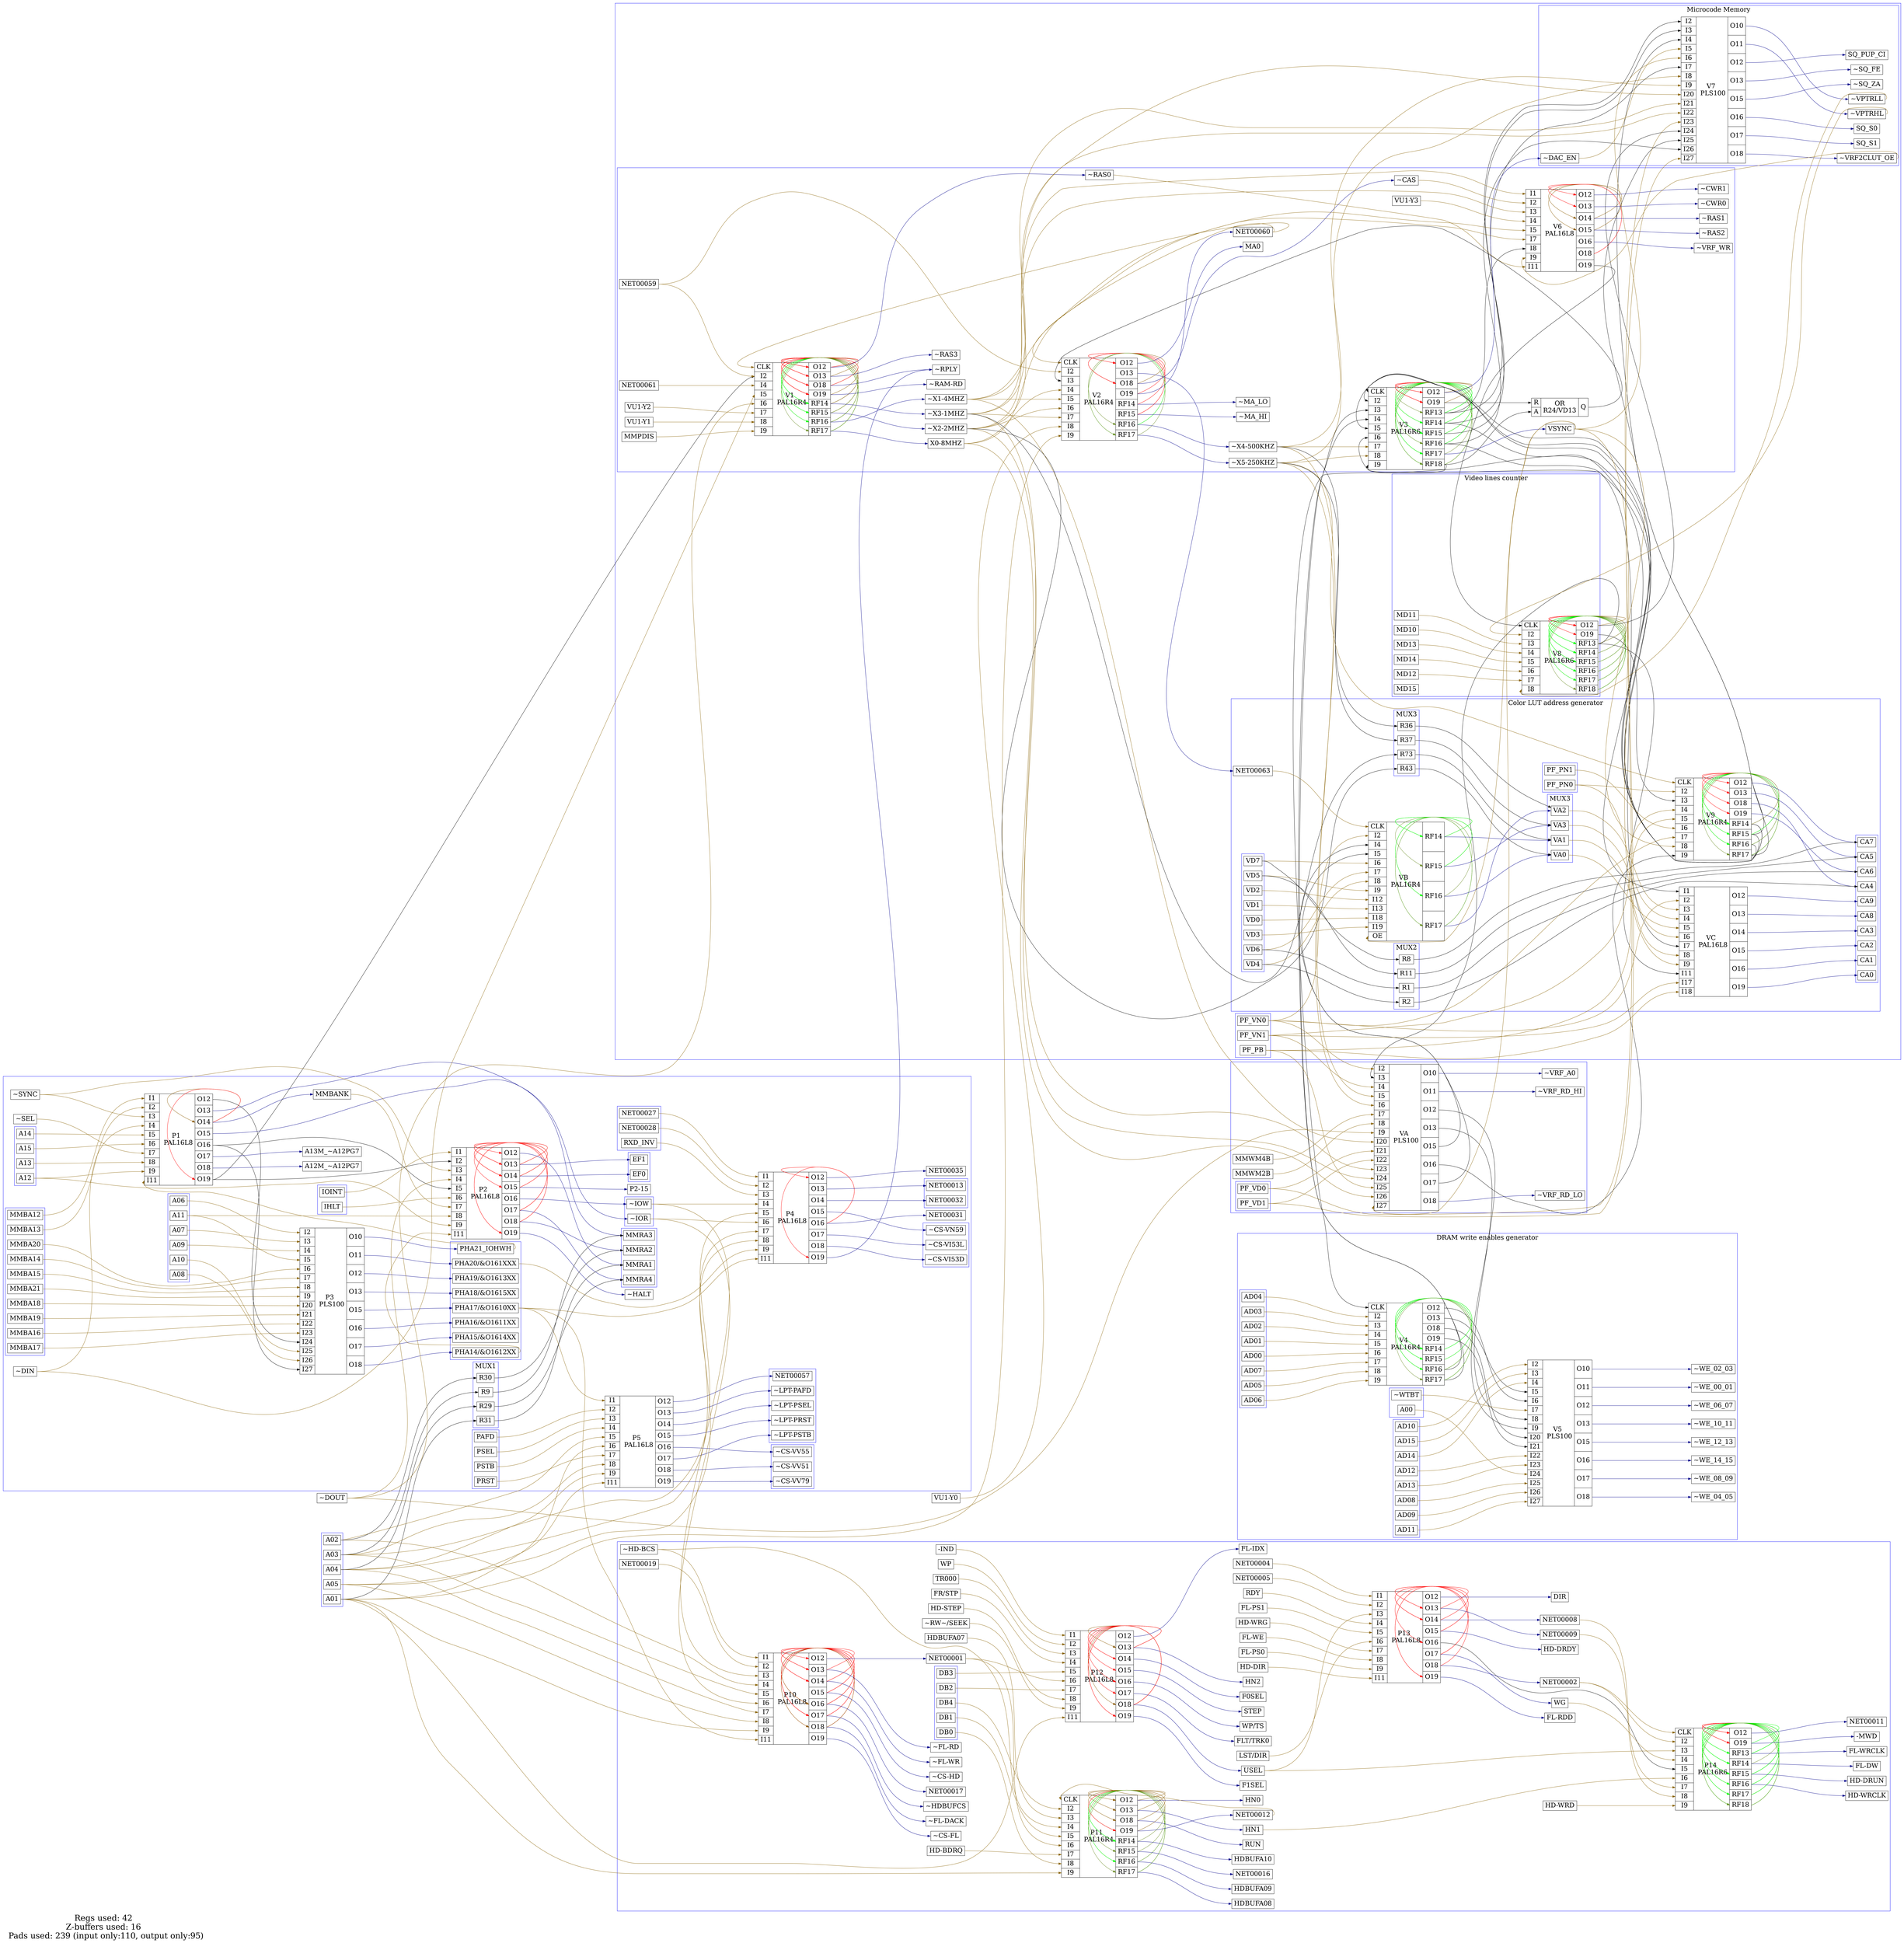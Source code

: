 digraph pk11 {
rankdir=LR;
ranksep="4 equally";
node [shape=record;fontsize=24];
# <<< V1 >>>


# Firmware: V1
# Inputs:
# I2
# I4
# I5
# I6
# I7
# I8
# I9
# Outputs:
# O12
# O13
# O18
# O19
# RF14
# RF15
# RF16
# RF17
V1 [label="{ { <CLK>CLK | <I2>I2 | <I4>I4 | <I5>I5 | <I6>I6 | <I7>I7 | <I8>I8 | <I9>I9} | { V1 \n PAL16R4 } | { <O12>O12 | <O13>O13 | <O18>O18 | <O19>O19 | <RF14>RF14 | <RF15>RF15 | <RF16>RF16 | <RF17>RF17 } }"];
# Feedbacks:
V1:O12:e->V1:O12:w [color=orange4];
V1:O12:e->V1:O18:w [color=red];
V1:O12:e->V1:O19:w [color=red];
V1:O13:e->V1:O13:w [color=orange4];
V1:O18:e->V1:O18:w [color=orange4];
V1:O18:e->V1:O19:w [color=red];
V1:O19:e->V1:O19:w [color=orange4];
V1:RF14:e->V1:O12:w [color=red];
V1:RF14:e->V1:O13:w [color=red];
V1:RF14:e->V1:O18:w [color=red];
V1:RF14:e->V1:O19:w [color=red];
V1:RF14:e->V1:RF14:w [color=olivedrab4];
V1:RF15:e->V1:O12:w [color=red];
V1:RF15:e->V1:O13:w [color=red];
V1:RF15:e->V1:O18:w [color=red];
V1:RF15:e->V1:O19:w [color=red];
V1:RF15:e->V1:RF14:w [color=green];
V1:RF15:e->V1:RF15:w [color=olivedrab4];
V1:RF16:e->V1:O12:w [color=red];
V1:RF16:e->V1:O13:w [color=red];
V1:RF16:e->V1:O18:w [color=red];
V1:RF16:e->V1:O19:w [color=red];
V1:RF16:e->V1:RF14:w [color=green];
V1:RF16:e->V1:RF15:w [color=green];
V1:RF16:e->V1:RF16:w [color=olivedrab4];
V1:RF17:e->V1:O12:w [color=red];
V1:RF17:e->V1:O13:w [color=red];
V1:RF17:e->V1:O18:w [color=red];
V1:RF17:e->V1:O19:w [color=red];
V1:RF17:e->V1:RF14:w [color=green];
V1:RF17:e->V1:RF15:w [color=green];
V1:RF17:e->V1:RF16:w [color=green];
V1:RF17:e->V1:RF17:w [color=olivedrab4];
# --

# <<< V2 >>>


# Firmware: V2
# Inputs:
# I2
# I3
# I4
# I5
# I6
# I7
# I8
# I9
# Outputs:
# O12
# O13
# O18
# O19
# RF14
# RF15
# RF16
# RF17
V2 [label="{ { <CLK>CLK | <I2>I2 | <I3>I3 | <I4>I4 | <I5>I5 | <I6>I6 | <I7>I7 | <I8>I8 | <I9>I9} | { V2 \n PAL16R4 } | { <O12>O12 | <O13>O13 | <O18>O18 | <O19>O19 | <RF14>RF14 | <RF15>RF15 | <RF16>RF16 | <RF17>RF17 } }"];
# Feedbacks:
V2:O18:e->V2:O18:w [color=orange4];
V2:O19:e->V2:O18:w [color=red];
V2:RF14:e->V2:O12:w [color=red];
V2:RF15:e->V2:O12:w [color=red];
V2:RF15:e->V2:O18:w [color=red];
V2:RF16:e->V2:RF16:w [color=olivedrab4];
V2:RF16:e->V2:RF17:w [color=green];
V2:RF17:e->V2:RF17:w [color=olivedrab4];
# --

# <<< V3 >>>


# Firmware: V3
# Inputs:
# I2
# I3
# I4
# I5
# I6
# I7
# I8
# I9
# Outputs:
# O12
# O19
# RF13
# RF14
# RF15
# RF16
# RF17
# RF18
V3 [label="{ { <CLK>CLK | <I2>I2 | <I3>I3 | <I4>I4 | <I5>I5 | <I6>I6 | <I7>I7 | <I8>I8 | <I9>I9} | { V3 \n PAL16R6 } | { <O12>O12 | <O19>O19 | <RF13>RF13 | <RF14>RF14 | <RF15>RF15 | <RF16>RF16 | <RF17>RF17 | <RF18>RF18 } }"];
# Feedbacks:
V3:O12:e->V3:O12:w [color=orange4];
V3:O19:e->V3:O19:w [color=orange4];
V3:RF13:e->V3:O19:w [color=red];
V3:RF13:e->V3:RF13:w [color=olivedrab4];
V3:RF13:e->V3:RF14:w [color=green];
V3:RF13:e->V3:RF15:w [color=green];
V3:RF13:e->V3:RF16:w [color=green];
V3:RF13:e->V3:RF17:w [color=green];
V3:RF13:e->V3:RF18:w [color=green];
V3:RF14:e->V3:O12:w [color=red];
V3:RF14:e->V3:O19:w [color=red];
V3:RF14:e->V3:RF14:w [color=olivedrab4];
V3:RF14:e->V3:RF15:w [color=green];
V3:RF14:e->V3:RF17:w [color=green];
V3:RF14:e->V3:RF18:w [color=green];
V3:RF15:e->V3:O12:w [color=red];
V3:RF15:e->V3:O19:w [color=red];
V3:RF15:e->V3:RF15:w [color=olivedrab4];
V3:RF15:e->V3:RF17:w [color=green];
V3:RF15:e->V3:RF18:w [color=green];
V3:RF16:e->V3:O19:w [color=red];
V3:RF16:e->V3:RF14:w [color=green];
V3:RF16:e->V3:RF15:w [color=green];
V3:RF16:e->V3:RF16:w [color=olivedrab4];
V3:RF16:e->V3:RF17:w [color=green];
V3:RF16:e->V3:RF18:w [color=green];
V3:RF17:e->V3:RF17:w [color=olivedrab4];
V3:RF18:e->V3:O12:w [color=red];
V3:RF18:e->V3:O19:w [color=red];
V3:RF18:e->V3:RF15:w [color=green];
V3:RF18:e->V3:RF17:w [color=green];
V3:RF18:e->V3:RF18:w [color=olivedrab4];
# --

# <<< V4 >>>


# Firmware: V4
# Inputs:
# I2
# I3
# I4
# I5
# I6
# I7
# I8
# I9
# Outputs:
# O12
# O13
# O18
# O19
# RF14
# RF15
# RF16
# RF17
V4 [label="{ { <CLK>CLK | <I2>I2 | <I3>I3 | <I4>I4 | <I5>I5 | <I6>I6 | <I7>I7 | <I8>I8 | <I9>I9} | { V4 \n PAL16R4 } | { <O12>O12 | <O13>O13 | <O18>O18 | <O19>O19 | <RF14>RF14 | <RF15>RF15 | <RF16>RF16 | <RF17>RF17 } }"];
# Feedbacks:
V4:RF14:e->V4:RF14:w [color=olivedrab4];
V4:RF14:e->V4:RF15:w [color=green];
V4:RF14:e->V4:RF16:w [color=green];
V4:RF15:e->V4:RF15:w [color=olivedrab4];
V4:RF15:e->V4:RF16:w [color=green];
V4:RF16:e->V4:RF14:w [color=green];
V4:RF16:e->V4:RF15:w [color=green];
V4:RF16:e->V4:RF16:w [color=olivedrab4];
V4:RF17:e->V4:RF14:w [color=green];
V4:RF17:e->V4:RF15:w [color=green];
V4:RF17:e->V4:RF16:w [color=green];
V4:RF17:e->V4:RF17:w [color=olivedrab4];
# --

# <<< V5 >>>


# Firmware: V5
# Inputs:
# I2
# I3
# I4
# I5
# I6
# I7
# I8
# I9
# I20
# I21
# I22
# I23
# I24
# I25
# I26
# I27
# Outputs:
# O10
# O11
# O12
# O13
# O15
# O16
# O17
# O18
V5 [label="{ { <I2>I2 | <I3>I3 | <I4>I4 | <I5>I5 | <I6>I6 | <I7>I7 | <I8>I8 | <I9>I9 | <I20>I20 | <I21>I21 | <I22>I22 | <I23>I23 | <I24>I24 | <I25>I25 | <I26>I26 | <I27>I27} | { V5 \n PLS100 } | { <O10>O10 | <O11>O11 | <O12>O12 | <O13>O13 | <O15>O15 | <O16>O16 | <O17>O17 | <O18>O18 } }"];
# Feedbacks:
# --

# <<< V6 >>>


# Firmware: V6
# Inputs:
# I1
# I2
# I3
# I4
# I5
# I7
# I8
# I9
# I11
# Outputs:
# O12
# O13
# O14
# O15
# O16
# O18
# O19
V6 [label="{ { <I1>I1 | <I2>I2 | <I3>I3 | <I4>I4 | <I5>I5 | <I7>I7 | <I8>I8 | <I9>I9 | <I11>I11} | { V6 \n PAL16L8 } | { <O12>O12 | <O13>O13 | <O14>O14 | <O15>O15 | <O16>O16 | <O18>O18 | <O19>O19 } }"];
# Feedbacks:
V6:O14:e->V6:O14:w [color=orange4];
V6:O15:e->V6:O15:w [color=orange4];
V6:O18:e->V6:O12:w [color=red];
V6:O18:e->V6:O13:w [color=red];
# --

# <<< V7 >>>


# Firmware: V7
# Inputs:
# I2
# I3
# I4
# I5
# I6
# I7
# I8
# I9
# I20
# I21
# I22
# I23
# I24
# I25
# I26
# I27
# Outputs:
# O10
# O11
# O12
# O13
# O15
# O16
# O17
# O18
V7 [label="{ { <I2>I2 | <I3>I3 | <I4>I4 | <I5>I5 | <I6>I6 | <I7>I7 | <I8>I8 | <I9>I9 | <I20>I20 | <I21>I21 | <I22>I22 | <I23>I23 | <I24>I24 | <I25>I25 | <I26>I26 | <I27>I27} | { V7 \n PLS100 } | { <O10>O10 | <O11>O11 | <O12>O12 | <O13>O13 | <O15>O15 | <O16>O16 | <O17>O17 | <O18>O18 } }"];
# Feedbacks:
# --

# <<< V8 >>>


# Firmware: V8
# Inputs:
# I2
# I3
# I4
# I5
# I6
# I7
# I8
# Outputs:
# O12
# O19
# RF13
# RF14
# RF15
# RF16
# RF17
# RF18
V8 [label="{ { <CLK>CLK | <I2>I2 | <I3>I3 | <I4>I4 | <I5>I5 | <I6>I6 | <I7>I7 | <I8>I8} | { V8 \n PAL16R6 } | { <O12>O12 | <O19>O19 | <RF13>RF13 | <RF14>RF14 | <RF15>RF15 | <RF16>RF16 | <RF17>RF17 | <RF18>RF18 } }"];
# Feedbacks:
V8:O12:e->V8:O12:w [color=orange4];
V8:RF13:e->V8:O19:w [color=red];
V8:RF13:e->V8:RF13:w [color=olivedrab4];
V8:RF14:e->V8:O12:w [color=red];
V8:RF14:e->V8:RF13:w [color=green];
V8:RF14:e->V8:RF14:w [color=olivedrab4];
V8:RF15:e->V8:O12:w [color=red];
V8:RF15:e->V8:RF13:w [color=green];
V8:RF15:e->V8:RF14:w [color=green];
V8:RF15:e->V8:RF15:w [color=olivedrab4];
V8:RF16:e->V8:O12:w [color=red];
V8:RF16:e->V8:RF13:w [color=green];
V8:RF16:e->V8:RF14:w [color=green];
V8:RF16:e->V8:RF15:w [color=green];
V8:RF16:e->V8:RF16:w [color=olivedrab4];
V8:RF17:e->V8:O12:w [color=red];
V8:RF17:e->V8:RF13:w [color=green];
V8:RF17:e->V8:RF14:w [color=green];
V8:RF17:e->V8:RF15:w [color=green];
V8:RF17:e->V8:RF16:w [color=green];
V8:RF17:e->V8:RF17:w [color=olivedrab4];
V8:RF18:e->V8:O12:w [color=red];
V8:RF18:e->V8:RF13:w [color=green];
V8:RF18:e->V8:RF14:w [color=green];
V8:RF18:e->V8:RF15:w [color=green];
V8:RF18:e->V8:RF16:w [color=green];
V8:RF18:e->V8:RF17:w [color=green];
V8:RF18:e->V8:RF18:w [color=olivedrab4];
# --

# <<< V9 >>>


# Firmware: V9
# Inputs:
# I2
# I3
# I4
# I5
# I6
# I7
# I8
# I9
# Outputs:
# O12
# O13
# O18
# O19
# RF14
# RF15
# RF16
# RF17
V9 [label="{ { <CLK>CLK | <I2>I2 | <I3>I3 | <I4>I4 | <I5>I5 | <I6>I6 | <I7>I7 | <I8>I8 | <I9>I9} | { V9 \n PAL16R4 } | { <O12>O12 | <O13>O13 | <O18>O18 | <O19>O19 | <RF14>RF14 | <RF15>RF15 | <RF16>RF16 | <RF17>RF17 } }"];
# Feedbacks:
V9:RF14:e->V9:O12:w [color=red];
V9:RF14:e->V9:RF14:w [color=olivedrab4];
V9:RF15:e->V9:O13:w [color=red];
V9:RF15:e->V9:RF14:w [color=green];
V9:RF15:e->V9:RF15:w [color=olivedrab4];
V9:RF15:e->V9:RF16:w [color=green];
V9:RF16:e->V9:O19:w [color=red];
V9:RF16:e->V9:RF14:w [color=green];
V9:RF16:e->V9:RF16:w [color=olivedrab4];
V9:RF17:e->V9:O18:w [color=red];
V9:RF17:e->V9:RF14:w [color=green];
V9:RF17:e->V9:RF15:w [color=green];
V9:RF17:e->V9:RF16:w [color=green];
V9:RF17:e->V9:RF17:w [color=olivedrab4];
# --

# <<< VA >>>


# Firmware: VA
# Inputs:
# I2
# I3
# I4
# I5
# I6
# I7
# I8
# I9
# I20
# I21
# I22
# I23
# I24
# I25
# I26
# I27
# Outputs:
# O10
# O11
# O12
# O13
# O15
# O16
# O17
# O18
VA [label="{ { <I2>I2 | <I3>I3 | <I4>I4 | <I5>I5 | <I6>I6 | <I7>I7 | <I8>I8 | <I9>I9 | <I20>I20 | <I21>I21 | <I22>I22 | <I23>I23 | <I24>I24 | <I25>I25 | <I26>I26 | <I27>I27} | { VA \n PLS100 } | { <O10>O10 | <O11>O11 | <O12>O12 | <O13>O13 | <O15>O15 | <O16>O16 | <O17>O17 | <O18>O18 } }"];
# Feedbacks:
# --

# <<< VB >>>


# Firmware: VB
# Inputs:
# I2
# I4
# I5
# I6
# I7
# I8
# I9
# I12
# I13
# I18
# I19
# Outputs:
# RF14
# RF15
# RF16
# RF17
VB [label="{ { <CLK>CLK | <I2>I2 | <I4>I4 | <I5>I5 | <I6>I6 | <I7>I7 | <I8>I8 | <I9>I9 | <I12>I12 | <I13>I13 | <I18>I18 | <I19>I19 | <OE>OE} | { VB \n PAL16R4 } | { <RF14>RF14 | <RF15>RF15 | <RF16>RF16 | <RF17>RF17 } }"];
# Feedbacks:
VB:RF14:e->VB:RF14:w [color=olivedrab4];
VB:RF14:e->VB:RF16:w [color=green];
VB:RF15:e->VB:RF14:w [color=green];
VB:RF15:e->VB:RF15:w [color=olivedrab4];
VB:RF15:e->VB:RF17:w [color=green];
VB:RF16:e->VB:RF16:w [color=olivedrab4];
VB:RF17:e->VB:RF14:w [color=green];
VB:RF17:e->VB:RF16:w [color=green];
VB:RF17:e->VB:RF17:w [color=olivedrab4];
# --

# <<< VC >>>


# Firmware: VC
# Inputs:
# I1
# I2
# I3
# I4
# I5
# I6
# I7
# I8
# I9
# I11
# I17
# I18
# Outputs:
# O12
# O13
# O14
# O15
# O16
# O19
VC [label="{ { <I1>I1 | <I2>I2 | <I3>I3 | <I4>I4 | <I5>I5 | <I6>I6 | <I7>I7 | <I8>I8 | <I9>I9 | <I11>I11 | <I17>I17 | <I18>I18} | { VC \n PAL16L8 } | { <O12>O12 | <O13>O13 | <O14>O14 | <O15>O15 | <O16>O16 | <O19>O19 } }"];
# Feedbacks:
# --

# <<< P1 >>>


# Firmware: P1
# Inputs:
# I1
# I2
# I3
# I4
# I5
# I6
# I7
# I8
# I9
# I11
# Outputs:
# O12
# O13
# O14
# O15
# O16
# O17
# O18
# O19
P1 [label="{ { <I1>I1 | <I2>I2 | <I3>I3 | <I4>I4 | <I5>I5 | <I6>I6 | <I7>I7 | <I8>I8 | <I9>I9 | <I11>I11} | { P1 \n PAL16L8 } | { <O12>O12 | <O13>O13 | <O14>O14 | <O15>O15 | <O16>O16 | <O17>O17 | <O18>O18 | <O19>O19 } }"];
# Feedbacks:
P1:O14:e->P1:O14:w [color=orange4];
P1:O14:e->P1:O19:w [color=red];
# --

# <<< P2 >>>


# Firmware: P2
# Inputs:
# I1
# I2
# I3
# I4
# I5
# I6
# I7
# I8
# I9
# I11
# Outputs:
# O12
# O13
# O14
# O15
# O16
# O17
# O18
# O19
P2 [label="{ { <I1>I1 | <I2>I2 | <I3>I3 | <I4>I4 | <I5>I5 | <I6>I6 | <I7>I7 | <I8>I8 | <I9>I9 | <I11>I11} | { P2 \n PAL16L8 } | { <O12>O12 | <O13>O13 | <O14>O14 | <O15>O15 | <O16>O16 | <O17>O17 | <O18>O18 | <O19>O19 } }"];
# Feedbacks:
P2:O13:e->P2:O13:w [color=orange4];
P2:O13:e->P2:O19:w [color=red];
P2:O14:e->P2:O12:w [color=red];
P2:O14:e->P2:O14:w [color=orange4];
P2:O14:e->P2:O19:w [color=red];
P2:O15:e->P2:O13:w [color=red];
P2:O15:e->P2:O14:w [color=red];
P2:O17:e->P2:O13:w [color=red];
P2:O17:e->P2:O14:w [color=red];
P2:O17:e->P2:O15:w [color=red];
P2:O18:e->P2:O13:w [color=red];
P2:O18:e->P2:O14:w [color=red];
# --

# <<< P3 >>>


# Firmware: P3
# Inputs:
# I2
# I3
# I4
# I5
# I6
# I7
# I8
# I9
# I20
# I21
# I22
# I23
# I24
# I25
# I26
# I27
# Outputs:
# O10
# O11
# O12
# O13
# O15
# O16
# O17
# O18
P3 [label="{ { <I2>I2 | <I3>I3 | <I4>I4 | <I5>I5 | <I6>I6 | <I7>I7 | <I8>I8 | <I9>I9 | <I20>I20 | <I21>I21 | <I22>I22 | <I23>I23 | <I24>I24 | <I25>I25 | <I26>I26 | <I27>I27} | { P3 \n PLS100 } | { <O10>O10 | <O11>O11 | <O12>O12 | <O13>O13 | <O15>O15 | <O16>O16 | <O17>O17 | <O18>O18 } }"];
# Feedbacks:
# --

# <<< P4 >>>


# Firmware: P4
# Inputs:
# I1
# I2
# I3
# I4
# I5
# I6
# I7
# I8
# I9
# I11
# Outputs:
# O12
# O13
# O14
# O15
# O16
# O17
# O18
# O19
P4 [label="{ { <I1>I1 | <I2>I2 | <I3>I3 | <I4>I4 | <I5>I5 | <I6>I6 | <I7>I7 | <I8>I8 | <I9>I9 | <I11>I11} | { P4 \n PAL16L8 } | { <O12>O12 | <O13>O13 | <O14>O14 | <O15>O15 | <O16>O16 | <O17>O17 | <O18>O18 | <O19>O19 } }"];
# Feedbacks:
P4:O16:e->P4:O12:w [color=red];
P4:O16:e->P4:O19:w [color=red];
# --

# <<< P5 >>>


# Firmware: P5
# Inputs:
# I1
# I2
# I3
# I4
# I5
# I6
# I7
# I8
# I9
# I11
# Outputs:
# O12
# O13
# O14
# O15
# O16
# O17
# O18
# O19
P5 [label="{ { <I1>I1 | <I2>I2 | <I3>I3 | <I4>I4 | <I5>I5 | <I6>I6 | <I7>I7 | <I8>I8 | <I9>I9 | <I11>I11} | { P5 \n PAL16L8 } | { <O12>O12 | <O13>O13 | <O14>O14 | <O15>O15 | <O16>O16 | <O17>O17 | <O18>O18 | <O19>O19 } }"];
# Feedbacks:
# --

# <<< P10 >>>


# Firmware: P10
# Inputs:
# I1
# I2
# I3
# I4
# I5
# I6
# I7
# I8
# I9
# I11
# Outputs:
# O12
# O13
# O14
# O15
# O16
# O17
# O18
# O19
P10 [label="{ { <I1>I1 | <I2>I2 | <I3>I3 | <I4>I4 | <I5>I5 | <I6>I6 | <I7>I7 | <I8>I8 | <I9>I9 | <I11>I11} | { P10 \n PAL16L8 } | { <O12>O12 | <O13>O13 | <O14>O14 | <O15>O15 | <O16>O16 | <O17>O17 | <O18>O18 | <O19>O19 } }"];
# Feedbacks:
P10:O13:e->P10:O17:w [color=red];
P10:O14:e->P10:O16:w [color=red];
P10:O14:e->P10:O17:w [color=red];
P10:O15:e->P10:O12:w [color=red];
P10:O15:e->P10:O16:w [color=red];
P10:O15:e->P10:O17:w [color=red];
P10:O16:e->P10:O13:w [color=red];
P10:O16:e->P10:O14:w [color=red];
P10:O16:e->P10:O16:w [color=orange4];
P10:O16:e->P10:O17:w [color=red];
P10:O17:e->P10:O13:w [color=red];
P10:O17:e->P10:O14:w [color=red];
P10:O17:e->P10:O18:w [color=red];
P10:O18:e->P10:O13:w [color=red];
P10:O18:e->P10:O14:w [color=red];
P10:O18:e->P10:O17:w [color=red];
P10:O18:e->P10:O18:w [color=orange4];
# --

# <<< P11 >>>


# Firmware: P11
# Inputs:
# I2
# I3
# I4
# I5
# I6
# I7
# I8
# I9
# Outputs:
# O12
# O13
# O18
# O19
# RF14
# RF15
# RF16
# RF17
P11 [label="{ { <CLK>CLK | <I2>I2 | <I3>I3 | <I4>I4 | <I5>I5 | <I6>I6 | <I7>I7 | <I8>I8 | <I9>I9} | { P11 \n PAL16R4 } | { <O12>O12 | <O13>O13 | <O18>O18 | <O19>O19 | <RF14>RF14 | <RF15>RF15 | <RF16>RF16 | <RF17>RF17 } }"];
# Feedbacks:
P11:O12:e->P11:O12:w [color=orange4];
P11:O13:e->P11:O13:w [color=orange4];
P11:O18:e->P11:O18:w [color=orange4];
P11:O19:e->P11:O19:w [color=orange4];
P11:RF14:e->P11:RF14:w [color=olivedrab4];
P11:RF15:e->P11:RF15:w [color=olivedrab4];
P11:RF16:e->P11:RF14:w [color=green];
P11:RF16:e->P11:RF16:w [color=olivedrab4];
P11:RF17:e->P11:O19:w [color=red];
P11:RF17:e->P11:RF14:w [color=green];
P11:RF17:e->P11:RF16:w [color=green];
P11:RF17:e->P11:RF17:w [color=olivedrab4];
# --

# <<< P12 >>>


# Firmware: P12
# Inputs:
# I1
# I2
# I3
# I4
# I5
# I6
# I7
# I8
# I9
# I11
# Outputs:
# O12
# O13
# O14
# O15
# O16
# O17
# O18
# O19
P12 [label="{ { <I1>I1 | <I2>I2 | <I3>I3 | <I4>I4 | <I5>I5 | <I6>I6 | <I7>I7 | <I8>I8 | <I9>I9 | <I11>I11} | { P12 \n PAL16L8 } | { <O12>O12 | <O13>O13 | <O14>O14 | <O15>O15 | <O16>O16 | <O17>O17 | <O18>O18 | <O19>O19 } }"];
# Feedbacks:
P12:O13:e->P12:O13:w [color=orange4];
P12:O13:e->P12:O14:w [color=red];
P12:O13:e->P12:O19:w [color=red];
P12:O18:e->P12:O14:w [color=red];
P12:O18:e->P12:O15:w [color=red];
P12:O18:e->P12:O16:w [color=red];
P12:O18:e->P12:O17:w [color=red];
P12:O18:e->P12:O18:w [color=orange4];
P12:O18:e->P12:O19:w [color=red];
# --

# <<< P13 >>>


# Firmware: P13
# Inputs:
# I1
# I2
# I3
# I4
# I5
# I6
# I7
# I8
# I9
# I11
# Outputs:
# O12
# O13
# O14
# O15
# O16
# O17
# O18
# O19
P13 [label="{ { <I1>I1 | <I2>I2 | <I3>I3 | <I4>I4 | <I5>I5 | <I6>I6 | <I7>I7 | <I8>I8 | <I9>I9 | <I11>I11} | { P13 \n PAL16L8 } | { <O12>O12 | <O13>O13 | <O14>O14 | <O15>O15 | <O16>O16 | <O17>O17 | <O18>O18 | <O19>O19 } }"];
# Feedbacks:
P13:O13:e->P13:O14:w [color=red];
P13:O14:e->P13:O19:w [color=red];
P13:O15:e->P13:O13:w [color=red];
P13:O15:e->P13:O14:w [color=red];
P13:O17:e->P13:O13:w [color=red];
P13:O17:e->P13:O14:w [color=red];
P13:O17:e->P13:O19:w [color=red];
P13:O18:e->P13:O16:w [color=red];
# --

# <<< P14 >>>


# Firmware: P14
# Inputs:
# I2
# I3
# I4
# I5
# I6
# I7
# I8
# I9
# Outputs:
# O12
# O19
# RF13
# RF14
# RF15
# RF16
# RF17
# RF18
P14 [label="{ { <CLK>CLK | <I2>I2 | <I3>I3 | <I4>I4 | <I5>I5 | <I6>I6 | <I7>I7 | <I8>I8 | <I9>I9} | { P14 \n PAL16R6 } | { <O12>O12 | <O19>O19 | <RF13>RF13 | <RF14>RF14 | <RF15>RF15 | <RF16>RF16 | <RF17>RF17 | <RF18>RF18 } }"];
# Feedbacks:
P14:O19:e->P14:RF14:w [color=green];
P14:RF13:e->P14:O12:w [color=red];
P14:RF13:e->P14:O19:w [color=red];
P14:RF13:e->P14:RF13:w [color=olivedrab4];
P14:RF13:e->P14:RF14:w [color=green];
P14:RF13:e->P14:RF15:w [color=green];
P14:RF13:e->P14:RF16:w [color=green];
P14:RF13:e->P14:RF17:w [color=green];
P14:RF13:e->P14:RF18:w [color=green];
P14:RF14:e->P14:RF14:w [color=olivedrab4];
P14:RF15:e->P14:O12:w [color=red];
P14:RF15:e->P14:O19:w [color=red];
P14:RF15:e->P14:RF13:w [color=green];
P14:RF15:e->P14:RF14:w [color=green];
P14:RF15:e->P14:RF15:w [color=olivedrab4];
P14:RF15:e->P14:RF16:w [color=green];
P14:RF15:e->P14:RF17:w [color=green];
P14:RF15:e->P14:RF18:w [color=green];
P14:RF16:e->P14:O12:w [color=red];
P14:RF16:e->P14:RF13:w [color=green];
P14:RF16:e->P14:RF14:w [color=green];
P14:RF16:e->P14:RF15:w [color=green];
P14:RF16:e->P14:RF16:w [color=olivedrab4];
P14:RF16:e->P14:RF17:w [color=green];
P14:RF16:e->P14:RF18:w [color=green];
P14:RF17:e->P14:O12:w [color=red];
P14:RF17:e->P14:O19:w [color=red];
P14:RF17:e->P14:RF13:w [color=green];
P14:RF17:e->P14:RF14:w [color=green];
P14:RF17:e->P14:RF15:w [color=green];
P14:RF17:e->P14:RF17:w [color=olivedrab4];
P14:RF17:e->P14:RF18:w [color=green];
P14:RF18:e->P14:O19:w [color=red];
P14:RF18:e->P14:RF13:w [color=green];
P14:RF18:e->P14:RF15:w [color=green];
P14:RF18:e->P14:RF16:w [color=green];
P14:RF18:e->P14:RF17:w [color=green];
P14:RF18:e->P14:RF18:w [color=olivedrab4];
# --

# -IND: XP3:34 XP6:8 P12:I1 R16:1
# 0 -1 3
_IND [label="{ -IND }"];
_IND:e->P12:I1:w [color=darkgoldenrod4]
# -MWD: XP3:20 XP6:22 P14:O19
# -1 0 2
_MWD [label="{ -MWD }"];
P14:O19:e->_MWD:w [color=blue4]
# A00: V5:I24 D4:2
# 0 -1 1
A00 [label="{ A00 }"];
A00:e->V5:I24:w [color=darkgoldenrod4]
# A01: D47:27 XS4:A14 XS5:A14 V2:I9 D4:6 R31:2 D25:21 D59:5 D26:9 P5:I6 D62:9 P10:I9 P12:I11 P11:I9 D24:19 D16:19 D17:12
# 4 -1 16
A01 [label="{ A01 }"];
A01:e->V2:I9:w [color=darkgoldenrod4]
A01:e->P5:I6:w [color=darkgoldenrod4]
A01:e->P10:I9:w [color=darkgoldenrod4]
A01:e->P12:I11:w [color=darkgoldenrod4]
A01:e->P11:I9:w [color=darkgoldenrod4]
# A02: XS5:B14 XS4:B14 D41:13 R30:1 D4:5 D26:8 P5:I5 D62:10 P10:I4 D24:20 D16:20
# 1 -1 10
A02 [label="{ A02 }"];
A02:e->P5:I5:w [color=darkgoldenrod4]
A02:e->P10:I4:w [color=darkgoldenrod4]
# A03: XS4:A15 XS5:A15 D41:11 D4:9 R9:2 P5:I8 D62:11 P10:I5 P4:I5
# 2 -1 8
A03 [label="{ A03 }"];
A03:e->P5:I8:w [color=darkgoldenrod4]
A03:e->P10:I5:w [color=darkgoldenrod4]
A03:e->P4:I5:w [color=darkgoldenrod4]
# A04: XS5:B15 XS4:B15 D41:9 D5:19 R29:2 P5:I9 P10:I7 P4:I7
# 2 -1 7
A04 [label="{ A04 }"];
A04:e->P5:I9:w [color=darkgoldenrod4]
A04:e->P10:I7:w [color=darkgoldenrod4]
A04:e->P4:I7:w [color=darkgoldenrod4]
# A05: XS4:A16 XS5:A16 D41:7 D5:15 P5:I11 P10:I8 P4:I8
# 2 -1 6
A05 [label="{ A05 }"];
A05:e->P5:I11:w [color=darkgoldenrod4]
A05:e->P10:I8:w [color=darkgoldenrod4]
A05:e->P4:I8:w [color=darkgoldenrod4]
# A06: D43:13 P3:I2 D5:16
# 0 -1 2
A06 [label="{ A06 }"];
A06:e->P3:I2:w [color=darkgoldenrod4]
# A07: D43:11 P3:I3 D5:12
# 0 -1 2
A07 [label="{ A07 }"];
A07:e->P3:I3:w [color=darkgoldenrod4]
# A08: D43:9 P3:I26 D4:19
# 0 -1 2
A08 [label="{ A08 }"];
A08:e->P3:I26:w [color=darkgoldenrod4]
# A09: D43:7 P3:I4 D4:15
# 0 -1 2
A09 [label="{ A09 }"];
A09:e->P3:I4:w [color=darkgoldenrod4]
# A10: D40:13 P3:I25 D4:16
# 0 -1 2
A10 [label="{ A10 }"];
A10:e->P3:I25:w [color=darkgoldenrod4]
# A11: D40:11 P3:I5 P2:I8 D4:12
# 1 -1 3
A11 [label="{ A11 }"];
A11:e->P3:I5:w [color=darkgoldenrod4]
A11:e->P2:I8:w [color=darkgoldenrod4]
# A12: P2:I9 P1:I9 D5:2
# 1 -1 2
A12 [label="{ A12 }"];
A12:e->P2:I9:w [color=darkgoldenrod4]
A12:e->P1:I9:w [color=darkgoldenrod4]
# A12M_~A12PG7: D40:9 P1:O18
# -1 0 1
A12M__A12PG7 [label="{ A12M_~A12PG7 }"];
P1:O18:e->A12M__A12PG7:w [color=blue4]
# A13: D6:2 D8:2 D7:2 D9:2 P1:I8 D5:6
# 0 -1 5
A13 [label="{ A13 }"];
A13:e->P1:I8:w [color=darkgoldenrod4]
# A13M_~A12PG7: D40:7 P1:O17
# -1 0 1
A13M__A12PG7 [label="{ A13M_~A12PG7 }"];
P1:O17:e->A13M__A12PG7:w [color=blue4]
# A14: D6:4 D8:4 D7:4 D9:4 P1:I5 D5:5
# 0 -1 5
A14 [label="{ A14 }"];
A14:e->P1:I5:w [color=darkgoldenrod4]
# A15: D6:3 D8:3 D7:3 D9:3 P1:I6 D5:9
# 0 -1 5
A15 [label="{ A15 }"];
A15:e->P1:I6:w [color=darkgoldenrod4]
# AD00: D47:11 XS4:A17 D8:18 RAM4:33 D10:16 D2:14 D11:16 XS5:A17 RAM3:33 D28:2 D4:3 V4:I6 D25:12 D26:34 D27:18 D58:6 D24:8 D23:4 D16:8 D17:27
# 0 -1 19
AD00 [label="{ AD00 }"];
AD00:e->V4:I6:w [color=darkgoldenrod4]
# AD00OR01: V5:I21 V4:O19
# 0 0 1
V4:O19:e->V5:I21:w

# AD01: XS5:B17 D47:10 D8:19 RAM4:34 D10:15 D2:15 D11:15 XS4:B17 RAM3:34 D28:6 D4:7 V4:I5 D25:13 D26:33 D27:3 D58:5 D24:7 D23:5 D16:7 D17:28
# 0 -1 19
AD01 [label="{ AD01 }"];
AD01:e->V4:I5:w [color=darkgoldenrod4]
# AD02: D47:9 XS4:A18 RAM1:33 D8:20 D10:14 D2:16 D11:14 XS5:A18 RAM2:33 D28:5 D4:4 V4:I4 D25:14 D26:32 D27:17 D58:4 D24:6 D23:6 D16:6 D17:1
# 0 -1 19
AD02 [label="{ AD02 }"];
AD02:e->V4:I4:w [color=darkgoldenrod4]
# AD02OR03: V5:I20 V4:O18
# 0 0 1
V4:O18:e->V5:I20:w

# AD03: XS5:B18 D47:8 RAM1:34 D8:17 D10:13 D2:13 D11:13 XS4:B18 RAM2:34 D28:9 D4:8 V4:I3 D25:15 D26:31 D27:4 D58:3 D24:5 D23:7 D16:5 D17:2
# 0 -1 19
AD03 [label="{ AD03 }"];
AD03:e->V4:I3:w [color=darkgoldenrod4]
# AD04: D47:7 XS4:A19 RAM1:5 D10:4 D2:12 D11:4 XS5:A19 RAM2:5 D9:17 D29:19 D5:18 V4:I2 D25:16 D26:30 D27:14 D58:2 D24:4 D23:8 D16:4 D17:5
# 0 -1 19
AD04 [label="{ AD04 }"];
AD04:e->V4:I2:w [color=darkgoldenrod4]
# AD04OR05: V5:I6 V4:O12
# 0 0 1
V4:O12:e->V5:I6:w

# AD05: XS5:B19 D47:6 RAM1:4 D10:5 D2:17 D11:5 XS4:B19 RAM2:4 D9:18 D29:15 D5:14 V4:I8 D25:17 D26:29 D27:7 D58:8 D24:3 D23:9 D16:3 D17:6
# 0 -1 19
AD05 [label="{ AD05 }"];
AD05:e->V4:I8:w [color=darkgoldenrod4]
# AD06: D47:5 XS4:A20 RAM4:5 D10:6 D2:18 D11:6 XS5:A20 D7:19 RAM3:5 D29:16 D5:17 V4:I9 D25:18 D26:28 D27:13 D58:9 D24:2 D23:10 D16:2 D17:7
# 0 -1 19
AD06 [label="{ AD06 }"];
AD06:e->V4:I9:w [color=darkgoldenrod4]
# AD06OR07: V5:I5 V4:O13
# 0 0 1
V4:O13:e->V5:I5:w

# AD07: XS5:B20 D47:4 RAM4:4 D10:7 D2:19 D11:7 XS4:B20 D7:18 RAM3:4 D29:12 D5:13 V4:I7 D25:19 D26:27 D27:8 D58:7 D24:1 D23:11 D16:1 D17:8
# 0 -1 19
AD07 [label="{ AD07 }"];
AD07:e->V4:I7:w [color=darkgoldenrod4]
# AD08: XS4:A10 D6:19 RAM1:36 D10:8 D3:19 D11:8 XS5:A10 RAM2:36 V5:I25 D28:19 D4:18 RN1:2
# 0 -1 11
AD08 [label="{ AD08 }"];
AD08:e->V5:I25:w [color=darkgoldenrod4]
# AD09: XS5:B10 D6:20 RAM1:35 D10:9 D3:16 D11:9 XS4:B10 RAM2:35 V5:I26 D28:15 D4:14 RN1:5
# 0 -1 11
AD09 [label="{ AD09 }"];
AD09:e->V5:I26:w [color=darkgoldenrod4]
# AD10: XS4:A11 D6:17 RAM4:36 D10:10 D3:15 D11:10 XS5:A11 RAM3:36 V5:I2 D28:16 D4:17 RN1:6
# 0 -1 11
AD10 [label="{ AD10 }"];
AD10:e->V5:I2:w [color=darkgoldenrod4]
# AD11: XS5:B11 D6:18 RAM4:35 D10:11 D3:14 D11:11 XS4:B11 RAM3:35 V5:I27 D28:12 D4:13 RN1:7
# 0 -1 11
AD11 [label="{ AD11 }"];
AD11:e->V5:I27:w [color=darkgoldenrod4]
# AD12: XS4:A12 RAM4:2 D10:17 D3:13 D11:17 XS5:A12 D7:20 RAM3:2 D29:2 V5:I22 RN1:8 D5:3
# 0 -1 11
AD12 [label="{ AD12 }"];
AD12:e->V5:I22:w [color=darkgoldenrod4]
# AD13: XS5:B12 RAM4:3 D10:18 D3:12 D11:18 XS4:B12 D7:17 RAM3:3 D29:6 V5:I23 RN1:9 D5:7
# 0 -1 11
AD13 [label="{ AD13 }"];
AD13:e->V5:I23:w [color=darkgoldenrod4]
# AD14: XS4:A13 RAM1:2 D10:19 D3:17 D11:19 XS5:A13 RAM2:2 D9:19 D29:5 V5:I4 RN1:4 D5:4
# 0 -1 11
AD14 [label="{ AD14 }"];
AD14:e->V5:I4:w [color=darkgoldenrod4]
# AD15: XS5:B13 RAM1:3 D10:20 D3:18 D11:20 XS4:B13 RAM2:3 D9:20 D29:9 V5:I3 RN1:3 D5:8
# 0 -1 11
AD15 [label="{ AD15 }"];
AD15:e->V5:I3:w [color=darkgoldenrod4]
# CA0: VC:O19 D48:4 D49:4
# -1 0 2
CA0 [label="{ CA0 }"];
VC:O19:e->CA0:w [color=blue4]
# CA1: VC:O16 D48:3 D49:3
# -1 0 2
CA1 [label="{ CA1 }"];
VC:O16:e->CA1:w [color=blue4]
# CA2: VC:O15 D48:5 D49:5
# -1 0 2
CA2 [label="{ CA2 }"];
VC:O15:e->CA2:w [color=blue4]
# CA3: VC:O14 D48:6 D49:6
# -1 0 2
CA3 [label="{ CA3 }"];
VC:O14:e->CA3:w [color=blue4]
# CA4: V9:O18 D48:23 D49:23 R2:1
# -1 0 3
CA4 [label="{ CA4 }"];
V9:O18:e->CA4:w [color=blue4]
# CA5: V9:O13 D48:2 D49:2 R11:1
# -1 0 3
CA5 [label="{ CA5 }"];
V9:O13:e->CA5:w [color=blue4]
# CA6: V9:O19 D48:1 D49:1 R1:1
# -1 0 3
CA6 [label="{ CA6 }"];
V9:O19:e->CA6:w [color=blue4]
# CA7: V9:O12 D48:22 D49:22 R8:1
# -1 0 3
CA7 [label="{ CA7 }"];
V9:O12:e->CA7:w [color=blue4]
# CA8: VC:O13 D48:7 D49:7
# -1 0 2
CA8 [label="{ CA8 }"];
VC:O13:e->CA8:w [color=blue4]
# CA9: VC:O12 D48:8 D49:8
# -1 0 2
CA9 [label="{ CA9 }"];
VC:O12:e->CA9:w [color=blue4]
# DB0: D59:6 D62:19 D61:13 P11:I8 D58:14
# 0 -1 4
DB0 [label="{ DB0 }"];
DB0:e->P11:I8:w [color=darkgoldenrod4]
# DB1: D59:7 D62:18 D61:14 P11:I5 D58:15
# 0 -1 4
DB1 [label="{ DB1 }"];
DB1:e->P11:I5:w [color=darkgoldenrod4]
# DB2: D59:8 D62:17 D61:15 P12:I7 D58:16
# 0 -1 4
DB2 [label="{ DB2 }"];
DB2:e->P12:I7:w [color=darkgoldenrod4]
# DB3: D59:9 D62:16 D61:16 P12:I5 D58:17
# 0 -1 4
DB3 [label="{ DB3 }"];
DB3:e->P12:I5:w [color=darkgoldenrod4]
# DB4: D59:10 D62:15 D61:17 P11:I2 D58:18
# 0 -1 4
DB4 [label="{ DB4 }"];
DB4:e->P11:I2:w [color=darkgoldenrod4]
# DIR: XP3:24 XP6:18 P13:O12
# -1 0 2
DIR [label="{ DIR }"];
P13:O12:e->DIR:w [color=blue4]
# EF0: P2:O14 D26:18
# -1 0 1
EF0 [label="{ EF0 }"];
P2:O14:e->EF0:w [color=blue4]
# EF1: P2:O13 D26:19
# -1 0 1
EF1 [label="{ EF1 }"];
P2:O13:e->EF1:w [color=blue4]
# F0SEL: XP3:32 XP6:10 P12:O14
# -1 0 2
F0SEL [label="{ F0SEL }"];
P12:O14:e->F0SEL:w [color=blue4]
# F1SEL: XP3:30 XP6:12 P12:O19
# -1 0 2
F1SEL [label="{ F1SEL }"];
P12:O19:e->F1SEL:w [color=blue4]
# FL-DW: D59:22 D62:30 P14:RF14
# -1 0 2
FL_DW [label="{ FL-DW }"];
P14:RF14:e->FL_DW:w [color=blue4]
# FL-IDX: D59:17 D62:29 P12:O12
# -1 0 2
FL_IDX [label="{ FL-IDX }"];
P12:O12:e->FL_IDX:w [color=blue4]
# FL-PS0: D59:32 P13:I9
# 0 -1 1
FL_PS0 [label="{ FL-PS0 }"];
FL_PS0:e->P13:I9:w [color=darkgoldenrod4]
# FL-PS1: D59:31 P13:I5
# 0 -1 1
FL_PS1 [label="{ FL-PS1 }"];
FL_PS1:e->P13:I5:w [color=darkgoldenrod4]
# FL-RDD: D59:23 D62:37 P13:O19 C18:2
# -1 0 3
FL_RDD [label="{ FL-RDD }"];
P13:O19:e->FL_RDD:w [color=blue4]
# FL-WE: D59:25 P13:I8
# 0 -1 1
FL_WE [label="{ FL-WE }"];
FL_WE:e->P13:I8:w [color=darkgoldenrod4]
# FL-WRCLK: D59:21 P14:RF13
# -1 0 1
FL_WRCLK [label="{ FL-WRCLK }"];
P14:RF13:e->FL_WRCLK:w [color=blue4]
# FLT/TRK0: D59:33 D62:31 P12:O17
# -1 0 2
FLT_TRK0 [label="{ FLT/TRK0 }"];
P12:O17:e->FLT_TRK0:w [color=blue4]
# FR/STP: D59:37 P12:I4
# 0 -1 1
FR_STP [label="{ FR/STP }"];
FR_STP:e->P12:I4:w [color=darkgoldenrod4]
# HD-BDRQ: D62:36 D62:35 P11:I7
# 0 -1 2
HD_BDRQ [label="{ HD-BDRQ }"];
HD_BDRQ:e->P11:I7:w [color=darkgoldenrod4]
# HD-DIR: D62:26 P13:I11
# 0 -1 1
HD_DIR [label="{ HD-DIR }"];
HD_DIR:e->P13:I11:w [color=darkgoldenrod4]
# HD-DRDY: D62:28 R19:1 P13:O15
# -1 0 2
HD_DRDY [label="{ HD-DRDY }"];
P13:O15:e->HD_DRDY:w [color=blue4]
# HD-DRUN: D62:34 P14:RF15
# -1 0 1
HD_DRUN [label="{ HD-DRUN }"];
P14:RF15:e->HD_DRUN:w [color=blue4]
# HD-STEP: D62:27 P12:I8
# 0 -1 1
HD_STEP [label="{ HD-STEP }"];
HD_STEP:e->P12:I8:w [color=darkgoldenrod4]
# HD-WRCLK: D62:39 D62:25 P14:RF16
# -1 0 2
HD_WRCLK [label="{ HD-WRCLK }"];
P14:RF16:e->HD_WRCLK:w [color=blue4]
# HD-WRD: D62:21 R20:1 P14:I9
# 0 -1 2
HD_WRD [label="{ HD-WRD }"];
HD_WRD:e->P14:I9:w [color=darkgoldenrod4]
# HD-WRG: D62:24 P13:I7
# 0 -1 1
HD_WRG [label="{ HD-WRG }"];
HD_WRG:e->P13:I7:w [color=darkgoldenrod4]
# HDBUFA07: D61:8 P11:I3 D60:14 C15:1
# 0 -1 3
HDBUFA07 [label="{ HDBUFA07 }"];
HDBUFA07:e->P11:I3:w [color=darkgoldenrod4]
# HDBUFA08: D61:19 P11:RF17
# -1 0 1
HDBUFA08 [label="{ HDBUFA08 }"];
P11:RF17:e->HDBUFA08:w [color=blue4]
# HDBUFA09: D61:22 P11:RF16
# -1 0 1
HDBUFA09 [label="{ HDBUFA09 }"];
P11:RF16:e->HDBUFA09:w [color=blue4]
# HDBUFA10: D61:23 P11:RF14 C17:1
# -1 0 2
HDBUFA10 [label="{ HDBUFA10 }"];
P11:RF14:e->HDBUFA10:w [color=blue4]
# HN0: XP3:10 XP6:32 P11:O12
# -1 0 2
HN0 [label="{ HN0 }"];
P11:O12:e->HN0:w [color=blue4]
# HN1: XP3:40 XP6:2 P14:I6 P11:O13
# 0 0 3
HN1 [label="{ HN1 }"];
HN1:e->P14:I6:w [color=darkgoldenrod4]
P11:O13:e->HN1:w [color=blue4]
# HN2: XP3:38 XP6:4 P12:O13
# -1 0 2
HN2 [label="{ HN2 }"];
P12:O13:e->HN2:w [color=blue4]
# IHLT: P2:I6 D26:21 D26:16
# 0 -1 2
IHLT [label="{ IHLT }"];
IHLT:e->P2:I6:w [color=darkgoldenrod4]
# IOINT: D47:17 P2:I1 D26:20
# 0 -1 2
IOINT [label="{ IOINT }"];
IOINT:e->P2:I1:w [color=darkgoldenrod4]
# LST/DIR: D59:38 P13:I6
# 0 -1 1
LST_DIR [label="{ LST/DIR }"];
LST_DIR:e->P13:I6:w [color=darkgoldenrod4]
# MA0: RAM1:18 RAM4:18 RAM2:18 RAM3:18 V2:O12
# -1 0 4
MA0 [label="{ MA0 }"];
V2:O12:e->MA0:w [color=blue4]
# MASK_M0: VA:O12 V5:I9
# 0 0 1
VA:O12:e->V5:I9:w

# MASK_M1: VA:O13 V5:I8
# 0 0 1
VA:O13:e->V5:I8:w

# MD10: RAM4:32 D40:3 RAM3:32 V8:I4 D28:17 D31:2
# 0 -1 5
MD10 [label="{ MD10 }"];
MD10:e->V8:I4:w [color=darkgoldenrod4]
# MD11: RAM4:31 D40:2 RAM3:31 V8:I3 D28:13 D31:15
# 0 -1 5
MD11 [label="{ MD11 }"];
MD11:e->V8:I3:w [color=darkgoldenrod4]
# MD12: RAM4:6 D44:5 RAM3:6 D29:3 V8:I7 D32:2
# 0 -1 5
MD12 [label="{ MD12 }"];
MD12:e->V8:I7:w [color=darkgoldenrod4]
# MD13: RAM4:7 D44:4 RAM3:7 D29:7 V8:I5 D32:1
# 0 -1 5
MD13 [label="{ MD13 }"];
MD13:e->V8:I5:w [color=darkgoldenrod4]
# MD14: RAM1:6 D44:3 RAM2:6 D29:4 V8:I6 D32:3
# 0 -1 5
MD14 [label="{ MD14 }"];
MD14:e->V8:I6:w [color=darkgoldenrod4]
# MMBA12: D9:8 P1:I1
# 0 -1 1
MMBA12 [label="{ MMBA12 }"];
MMBA12:e->P1:I1:w [color=darkgoldenrod4]
# MMBA13: D9:7 P1:I2
# 0 -1 1
MMBA13 [label="{ MMBA13 }"];
MMBA13:e->P1:I2:w [color=darkgoldenrod4]
# MMBA14: D7:6 P3:I7
# 0 -1 1
MMBA14 [label="{ MMBA14 }"];
MMBA14:e->P3:I7:w [color=darkgoldenrod4]
# MMBA15: D7:7 P3:I8
# 0 -1 1
MMBA15 [label="{ MMBA15 }"];
MMBA15:e->P3:I8:w [color=darkgoldenrod4]
# MMBA16: D6:6 P3:I22
# 0 -1 1
MMBA16 [label="{ MMBA16 }"];
MMBA16:e->P3:I22:w [color=darkgoldenrod4]
# MMBA17: D6:5 P3:I23
# 0 -1 1
MMBA17 [label="{ MMBA17 }"];
MMBA17:e->P3:I23:w [color=darkgoldenrod4]
# MMBA18: D6:8 P3:I20
# 0 -1 1
MMBA18 [label="{ MMBA18 }"];
MMBA18:e->P3:I20:w [color=darkgoldenrod4]
# MMBA19: D6:7 P3:I21
# 0 -1 1
MMBA19 [label="{ MMBA19 }"];
MMBA19:e->P3:I21:w [color=darkgoldenrod4]
# MMBA20: D7:5 P3:I6
# 0 -1 1
MMBA20 [label="{ MMBA20 }"];
MMBA20:e->P3:I6:w [color=darkgoldenrod4]
# MMBA21: D7:8 P3:I9
# 0 -1 1
MMBA21 [label="{ MMBA21 }"];
MMBA21:e->P3:I9:w [color=darkgoldenrod4]
# MMBANK: D6:1 D8:1 D10:23 D11:23 D7:1 D9:1 P2:I7 P1:O14
# 0 0 7
MMBANK [label="{ MMBANK }"];
MMBANK:e->P2:I7:w [color=darkgoldenrod4]
P1:O14:e->MMBANK:w [color=blue4]
# MMPDIS: D8:8 V1:I9
# 0 -1 1
MMPDIS [label="{ MMPDIS }"];
MMPDIS:e->V1:I9:w [color=darkgoldenrod4]
# MMRA1: D6:14 D8:14 D7:14 D9:14 P2:O12 R31:1
# -1 0 5
MMRA1 [label="{ MMRA1 }"];
P2:O12:e->MMRA1:w [color=blue4]
# MMRA2: D6:16 D8:16 D7:16 D9:16 P2:O18 R30:2
# -1 0 5
MMRA2 [label="{ MMRA2 }"];
P2:O18:e->MMRA2:w [color=blue4]
# MMRA3: D6:15 D8:15 D7:15 D9:15 P1:O13 R9:1
# -1 0 5
MMRA3 [label="{ MMRA3 }"];
P1:O13:e->MMRA3:w [color=blue4]
# MMRA4: D6:13 D8:13 D7:13 D9:13 P2:O17 R29:1
# -1 0 5
MMRA4 [label="{ MMRA4 }"];
P2:O17:e->MMRA4:w [color=blue4]
# MMWM2B: D8:7 VA:I8
# 0 -1 1
MMWM2B [label="{ MMWM2B }"];
MMWM2B:e->VA:I8:w [color=darkgoldenrod4]
# MMWM4B: D8:6 VA:I7
# 0 -1 1
MMWM4B [label="{ MMWM4B }"];
MMWM4B:e->VA:I7:w [color=darkgoldenrod4]
# NET00001: P10:O12 P12:I6 P11:I6 D60:7 D60:15 C15:2
# 1 0 5
NET00001 [label="{ NET00001 }"];
NET00001:e->P12:I6:w [color=darkgoldenrod4]
NET00001:e->P11:I6:w [color=darkgoldenrod4]
P10:O12:e->NET00001:w [color=blue4]
# NET00002: P14:CLK P14:I2 P13:O18 R12:1
# 1 0 3
NET00002 [label="{ NET00002 }"];
NET00002:e->P14:CLK:w [color=darkgoldenrod4]
NET00002:e->P14:I2:w [color=darkgoldenrod4]
P13:O18:e->NET00002:w [color=blue4]
# NET00004: C12:2 P13:I1 C33:1 R72:2 C19:1 L1:2
# 0 -1 5
NET00004 [label="{ NET00004 }"];
NET00004:e->P13:I1:w [color=darkgoldenrod4]
# NET00005: P13:I2 VD14:C R13:2
# 0 -1 2
NET00005 [label="{ NET00005 }"];
NET00005:e->P13:I2:w [color=darkgoldenrod4]
# NET00006: P14:I5 P13:O16
# 0 0 1
P13:O16:e->P14:I5:w

# NET00008: P14:I7 P13:O14 C20:2
# 0 0 2
NET00008 [label="{ NET00008 }"];
NET00008:e->P14:I7:w [color=darkgoldenrod4]
P13:O14:e->NET00008:w [color=blue4]
# NET00009: C21:1 P14:I8 P13:O13
# 0 0 2
NET00009 [label="{ NET00009 }"];
NET00009:e->P14:I8:w [color=darkgoldenrod4]
P13:O13:e->NET00009:w [color=blue4]
# NET00011: D59:19 P14:O12
# -1 0 1
NET00011 [label="{ NET00011 }"];
P14:O12:e->NET00011:w [color=blue4]
# NET00012: C16:1 P11:O19 P11:CLK
# 0 0 2
NET00012 [label="{ NET00012 }"];
NET00012:e->P11:CLK:w [color=darkgoldenrod4]
P11:O19:e->NET00012:w [color=blue4]
# NET00013: D17:3 P4:O13
# -1 0 1
NET00013 [label="{ NET00013 }"];
P4:O13:e->NET00013:w [color=blue4]
# NET00016: D59:1 P11:RF15
# -1 0 1
NET00016 [label="{ NET00016 }"];
P11:RF15:e->NET00016:w [color=blue4]
# NET00017: P10:O16 D61:21
# -1 0 1
NET00017 [label="{ NET00017 }"];
P10:O16:e->NET00017:w [color=blue4]
# NET00019: P10:I2 R26:1 C25:1
# 0 -1 2
NET00019 [label="{ NET00019 }"];
NET00019:e->P10:I2:w [color=darkgoldenrod4]
# NET00027: D17:19 P4:I1
# 0 -1 1
NET00027 [label="{ NET00027 }"];
NET00027:e->P4:I1:w [color=darkgoldenrod4]
# NET00028: R33:2 P4:I2 VD9:C
# 0 -1 2
NET00028 [label="{ NET00028 }"];
NET00028:e->P4:I2:w [color=darkgoldenrod4]
# NET00031: P4:O16 R27:1 C3:1
# -1 0 2
NET00031 [label="{ NET00031 }"];
P4:O16:e->NET00031:w [color=blue4]
# NET00032: D19:3 D19:2 P4:O14
# -1 0 2
NET00032 [label="{ NET00032 }"];
P4:O14:e->NET00032:w [color=blue4]
# NET00035: D23:17 P4:O12 R22:2
# -1 0 2
NET00035 [label="{ NET00035 }"];
P4:O12:e->NET00035:w [color=blue4]
# NET00057: D27:1 P5:O12
# -1 0 1
NET00057 [label="{ NET00057 }"];
P5:O12:e->NET00057:w [color=blue4]
# NET00059: BQ2:2 V2:I2 V1:I2 R25:1
# 1 -1 3
NET00059 [label="{ NET00059 }"];
NET00059:e->V2:I2:w [color=darkgoldenrod4]
NET00059:e->V1:I2:w [color=darkgoldenrod4]
# NET00060: V2:O19 V2:CLK V1:CLK R23:1
# 1 0 3
NET00060 [label="{ NET00060 }"];
NET00060:e->V2:CLK:w [color=darkgoldenrod4]
NET00060:e->V1:CLK:w [color=darkgoldenrod4]
V2:O19:e->NET00060:w [color=blue4]
# NET00061: V1:I4 R25:2
# 0 -1 1
NET00061 [label="{ NET00061 }"];
NET00061:e->V1:I4:w [color=darkgoldenrod4]
# NET00063: D69:3 VB:CLK V2:O13
# 0 0 2
NET00063 [label="{ NET00063 }"];
NET00063:e->VB:CLK:w [color=darkgoldenrod4]
V2:O13:e->NET00063:w [color=blue4]
# NET00109: V8:O19 V9:I3
# 0 0 1
V8:O19:e->V9:I3:w

# P2-15: D6:23 D8:23 D7:23 D9:23 P2:O15
# -1 0 4
P2_15 [label="{ P2-15 }"];
P2:O15:e->P2_15:w [color=blue4]
# PAFD: D26:1 P5:I2
# 0 -1 1
PAFD [label="{ PAFD }"];
PAFD:e->P5:I2:w [color=darkgoldenrod4]
# PF_PB: D15:12 VA:I25 V9:I4 VC:I18
# 2 -1 3
PF_PB [label="{ PF_PB }"];
PF_PB:e->VA:I25:w [color=darkgoldenrod4]
PF_PB:e->V9:I4:w [color=darkgoldenrod4]
PF_PB:e->VC:I18:w [color=darkgoldenrod4]
# PF_PN0: D15:15 V9:I2 VC:I4
# 1 -1 2
PF_PN0 [label="{ PF_PN0 }"];
PF_PN0:e->V9:I2:w [color=darkgoldenrod4]
PF_PN0:e->VC:I4:w [color=darkgoldenrod4]
# PF_PN1: D15:5 V9:I6
# 0 -1 1
PF_PN1 [label="{ PF_PN1 }"];
PF_PN1:e->V9:I6:w [color=darkgoldenrod4]
# PF_VD0: V7:I27 D15:19 VA:I21
# 1 -1 2
PF_VD0 [label="{ PF_VD0 }"];
PF_VD0:e->V7:I27:w [color=darkgoldenrod4]
PF_VD0:e->VA:I21:w [color=darkgoldenrod4]
# PF_VD1: V7:I23 D15:16 VA:I22
# 1 -1 2
PF_VD1 [label="{ PF_VD1 }"];
PF_VD1:e->V7:I23:w [color=darkgoldenrod4]
PF_VD1:e->VA:I22:w [color=darkgoldenrod4]
# PF_VN0: D15:2 VB:I2 VA:I2 V9:I7 VC:I2
# 3 -1 4
PF_VN0 [label="{ PF_VN0 }"];
PF_VN0:e->VB:I2:w [color=darkgoldenrod4]
PF_VN0:e->VA:I2:w [color=darkgoldenrod4]
PF_VN0:e->V9:I7:w [color=darkgoldenrod4]
PF_VN0:e->VC:I2:w [color=darkgoldenrod4]
# PF_VN1: D15:6 VA:I4 V9:I5 VC:I17
# 2 -1 3
PF_VN1 [label="{ PF_VN1 }"];
PF_VN1:e->VA:I4:w [color=darkgoldenrod4]
PF_VN1:e->V9:I5:w [color=darkgoldenrod4]
PF_VN1:e->VC:I17:w [color=darkgoldenrod4]
# PHA14/&O1612XX: D6:22 D8:22 D44:13 D7:22 D9:22 P3:O18 P2:I11
# 0 0 6
PHA14__O1612XX [label="{ PHA14/&O1612XX }"];
PHA14__O1612XX:e->P2:I11:w [color=darkgoldenrod4]
P3:O18:e->PHA14__O1612XX:w [color=blue4]
# PHA15/&O1614XX: D44:11 P3:O17 R22:1
# -1 0 2
PHA15__O1614XX [label="{ PHA15/&O1614XX }"];
P3:O17:e->PHA15__O1614XX:w [color=blue4]
# PHA16/&O1611XX: XS5:B1 D44:9 XS4:B1 P3:O16
# -1 0 3
PHA16__O1611XX [label="{ PHA16/&O1611XX }"];
P3:O16:e->PHA16__O1611XX:w [color=blue4]
# PHA17/&O1610XX: D44:7 P3:O15 P5:I1 P10:I11 P4:I11
# 2 0 4
PHA17__O1610XX [label="{ PHA17/&O1610XX }"];
PHA17__O1610XX:e->P5:I1:w [color=darkgoldenrod4]
PHA17__O1610XX:e->P10:I11:w [color=darkgoldenrod4]
PHA17__O1610XX:e->P4:I11:w [color=darkgoldenrod4]
P3:O15:e->PHA17__O1610XX:w [color=blue4]
# PHA18/&O1615XX: D42:11 XS5:B3 XS4:B3 P3:O13
# -1 0 3
PHA18__O1615XX [label="{ PHA18/&O1615XX }"];
P3:O13:e->PHA18__O1615XX:w [color=blue4]
# PHA19/&O1613XX: D42:13 XS5:B2 XS4:B2 P3:O12
# -1 0 3
PHA19__O1613XX [label="{ PHA19/&O1613XX }"];
P3:O12:e->PHA19__O1613XX:w [color=blue4]
# PHA20/&O161XXX: D42:9 P3:O11 P4:I9
# 0 0 2
PHA20__O161XXX [label="{ PHA20/&O161XXX }"];
PHA20__O161XXX:e->P4:I9:w [color=darkgoldenrod4]
P3:O11:e->PHA20__O161XXX:w [color=blue4]
# PHA21_IOHWH: D42:7 P3:O10 P1:I11
# 0 0 2
PHA21_IOHWH [label="{ PHA21_IOHWH }"];
PHA21_IOHWH:e->P1:I11:w [color=darkgoldenrod4]
P3:O10:e->PHA21_IOHWH:w [color=blue4]
# PRST: D26:4 P5:I7
# 0 -1 1
PRST [label="{ PRST }"];
PRST:e->P5:I7:w [color=darkgoldenrod4]
# PSEL: D26:2 P5:I3
# 0 -1 1
PSEL [label="{ PSEL }"];
PSEL:e->P5:I3:w [color=darkgoldenrod4]
# PSTB: D26:3 P5:I4
# 0 -1 1
PSTB [label="{ PSTB }"];
PSTB:e->P5:I4:w [color=darkgoldenrod4]
# RDY: XP3:8 XP6:34 P13:I4 R15:2
# 0 -1 3
RDY [label="{ RDY }"];
RDY:e->P13:I4:w [color=darkgoldenrod4]
# RUN: XP3:26 XP6:16 P11:O18
# -1 0 2
RUN [label="{ RUN }"];
P11:O18:e->RUN:w [color=blue4]
# RXD_INV: D26:15 P4:I3
# 0 -1 1
RXD_INV [label="{ RXD_INV }"];
RXD_INV:e->P4:I3:w [color=darkgoldenrod4]
# SHIFT_M0: VB:I4 VA:O15
# 0 0 1
VA:O15:e->VB:I4:w

# SHIFT_M1: VB:I5 VA:O17
# 0 0 1
VA:O17:e->VB:I5:w

# SQ_PUP_CI: D42:26 D43:26 D44:26 D40:26 D41:23 D41:26 V7:O12
# -1 0 6
SQ_PUP_CI [label="{ SQ_PUP_CI }"];
V7:O12:e->SQ_PUP_CI:w [color=blue4]
# SQ_S0: D42:16 D43:16 D44:16 D40:16 D41:16 V7:O16
# -1 0 5
SQ_S0 [label="{ SQ_S0 }"];
V7:O16:e->SQ_S0:w [color=blue4]
# SQ_S1: D42:17 D43:17 D44:17 D40:17 D41:17 V7:O17
# -1 0 5
SQ_S1 [label="{ SQ_S1 }"];
V7:O17:e->SQ_S1:w [color=blue4]
# STEP: XP3:22 XP6:20 P12:O15
# -1 0 2
STEP [label="{ STEP }"];
P12:O15:e->STEP:w [color=blue4]
# TR000: XP3:16 XP6:26 P12:I3 R18:1
# 0 -1 3
TR000 [label="{ TR000 }"];
TR000:e->P12:I3:w [color=darkgoldenrod4]
# USEL: XP3:28 XP6:14 P12:O18 P14:I3 P13:I3
# 1 0 4
USEL [label="{ USEL }"];
USEL:e->P14:I3:w [color=darkgoldenrod4]
USEL:e->P13:I3:w [color=darkgoldenrod4]
P12:O18:e->USEL:w [color=blue4]
# V6-19: V8:CLK V6:O19
# 0 0 1
V6:O19:e->V8:CLK:w

# V8-12: V7:I24 V8:O12
# 0 0 1
V8:O12:e->V7:I24:w

# V8-13: VA:I3 V8:RF13 VC:I11
# 1 0 2
V8:RF13:e->VA:I3:w

V8:RF13:e->VC:I11:w

# VA-F2: VA:O16 V9:I9
# 0 0 1
VA:O16:e->V9:I9:w

# VA0: VB:RF16 VC:I5 R43:2
# 0 0 2
VA0 [label="{ VA0 }"];
VA0:e->VC:I5:w [color=darkgoldenrod4]
VB:RF16:e->VA0:w [color=blue4]
# VA1: VB:RF14 VC:I8 R73:1
# 0 0 2
VA1 [label="{ VA1 }"];
VA1:e->VC:I8:w [color=darkgoldenrod4]
VB:RF14:e->VA1:w [color=blue4]
# VA2: VB:RF17 VC:I3 R36:2
# 0 0 2
VA2 [label="{ VA2 }"];
VA2:e->VC:I3:w [color=darkgoldenrod4]
VB:RF17:e->VA2:w [color=blue4]
# VA3: VB:RF15 VC:I6 R37:2
# 0 0 2
VA3 [label="{ VA3 }"];
VA3:e->VC:I6:w [color=darkgoldenrod4]
VB:RF15:e->VA3:w [color=blue4]
# VD0: VB:I18 D51:6 D50:6 D30:9 D31:9
# 0 -1 4
VD0 [label="{ VD0 }"];
VD0:e->VB:I18:w [color=darkgoldenrod4]
# VD1: VB:I13 D51:2 D50:2 D30:6 D31:6
# 0 -1 4
VD1 [label="{ VD1 }"];
VD1:e->VB:I13:w [color=darkgoldenrod4]
# VD2: VB:I12 D51:4 D50:4 D30:7 D31:7
# 0 -1 4
VD2 [label="{ VD2 }"];
VD2:e->VB:I12:w [color=darkgoldenrod4]
# VD3: VB:I19 D51:8 D50:8 D30:10 D31:10
# 0 -1 4
VD3 [label="{ VD3 }"];
VD3:e->VB:I19:w [color=darkgoldenrod4]
# VD4: VB:I8 D52:15 D53:15 D33:7 D32:7 R2:2
# 0 -1 5
VD4 [label="{ VD4 }"];
VD4:e->VB:I8:w [color=darkgoldenrod4]
# VD5: VB:I9 D52:13 D53:13 D33:9 D32:9 R11:2
# 0 -1 5
VD5 [label="{ VD5 }"];
VD5:e->VB:I9:w [color=darkgoldenrod4]
# VD6: VB:I7 D52:17 D53:17 D33:6 D32:6 R1:2
# 0 -1 5
VD6 [label="{ VD6 }"];
VD6:e->VB:I7:w [color=darkgoldenrod4]
# VD7: VB:I6 D52:11 D53:11 D33:10 D32:10 R8:2
# 0 -1 5
VD7 [label="{ VD7 }"];
VD7:e->VB:I6:w [color=darkgoldenrod4]
# VSYNC: V7:I6 VB:OE VA:I27 V3:RF17 V9:I8 VC:I9 VD13:A
# 4 0 6
VSYNC [label="{ VSYNC }"];
VSYNC:e->V7:I6:w [color=darkgoldenrod4]
VSYNC:e->VB:OE:w [color=darkgoldenrod4]
VSYNC:e->VA:I27:w [color=darkgoldenrod4]
VSYNC:e->V9:I8:w [color=darkgoldenrod4]
VSYNC:e->VC:I9:w [color=darkgoldenrod4]
V3:RF17:e->VSYNC:w [color=blue4]
# VU1-Y0: D42:18 V2:I8
# 0 -1 1
VU1_Y0 [label="{ VU1-Y0 }"];
VU1_Y0:e->V2:I8:w [color=darkgoldenrod4]
# VU1-Y1: D42:19 V1:I8
# 0 -1 1
VU1_Y1 [label="{ VU1-Y1 }"];
VU1_Y1:e->V1:I8:w [color=darkgoldenrod4]
# VU1-Y2: D42:20 V1:I7
# 0 -1 1
VU1_Y2 [label="{ VU1-Y2 }"];
VU1_Y2:e->V1:I7:w [color=darkgoldenrod4]
# VU1-Y3: D42:21 V6:I4
# 0 -1 1
VU1_Y3 [label="{ VU1-Y3 }"];
VU1_Y3:e->V6:I4:w [color=darkgoldenrod4]
# WG: XP3:18 XP6:24 P14:I4 P13:O17
# 0 0 3
WG [label="{ WG }"];
WG:e->P14:I4:w [color=darkgoldenrod4]
P13:O17:e->WG:w [color=blue4]
# WP: XP3:14 XP6:28 P12:I2 R17:1
# 0 -1 3
WP [label="{ WP }"];
WP:e->P12:I2:w [color=darkgoldenrod4]
# WP/TS: D59:34 D62:32 P12:O16
# -1 0 2
WP_TS [label="{ WP/TS }"];
P12:O16:e->WP_TS:w [color=blue4]
# X0-8MHZ: D1:21 VA:I26 V6:I5 V2:I4 V1:RF17
# 2 0 4
X0_8MHZ [label="{ X0-8MHZ }"];
X0_8MHZ:e->VA:I26:w [color=darkgoldenrod4]
X0_8MHZ:e->V6:I5:w [color=darkgoldenrod4]
X0_8MHZ:e->V2:I4:w [color=darkgoldenrod4]
V1:RF17:e->X0_8MHZ:w [color=blue4]
# Y0: V7:I3 V6:I8 V3:RF13
# 1 0 2
V3:RF13:e->V7:I3:w

V3:RF13:e->V6:I8:w

# ~CA14~_~A12PG7: P3:I24 P1:O12
# 0 0 1
P1:O12:e->P3:I24:w

# ~CAS: D42:27 D43:27 RAM1:19 RAM4:19 D44:27 D40:27 D41:27 RAM2:19 RAM3:19 V6:I2 V2:O18
# 0 0 10
_CAS [label="{ ~CAS }"];
_CAS:e->V6:I2:w [color=darkgoldenrod4]
V2:O18:e->_CAS:w [color=blue4]
# ~CS-FL: D59:4 P10:O19 R71:1
# -1 0 2
_CS_FL [label="{ ~CS-FL }"];
P10:O19:e->_CS_FL:w [color=blue4]
# ~CS-HD: D62:8 P10:O15 VD6:C
# -1 0 2
_CS_HD [label="{ ~CS-HD }"];
P10:O15:e->_CS_HD:w [color=blue4]
# ~CS-VI53D: D24:21 P4:O18
# -1 0 1
_CS_VI53D [label="{ ~CS-VI53D }"];
P4:O18:e->_CS_VI53D:w [color=blue4]
# ~CS-VI53L: D16:21 P4:O17
# -1 0 1
_CS_VI53L [label="{ ~CS-VI53L }"];
P4:O17:e->_CS_VI53L:w [color=blue4]
# ~CS-VN59: D47:1 P4:O15
# -1 0 1
_CS_VN59 [label="{ ~CS-VN59 }"];
P4:O15:e->_CS_VN59:w [color=blue4]
# ~CS-VV51: P5:O18 D17:11
# -1 0 1
_CS_VV51 [label="{ ~CS-VV51 }"];
P5:O18:e->_CS_VV51:w [color=blue4]
# ~CS-VV55: D26:6 P5:O16
# -1 0 1
_CS_VV55 [label="{ ~CS-VV55 }"];
P5:O16:e->_CS_VV55:w [color=blue4]
# ~CS-VV79: D25:22 P5:O19
# -1 0 1
_CS_VV79 [label="{ ~CS-VV79 }"];
P5:O19:e->_CS_VV79:w [color=blue4]
# ~CWR0: V6:O13 D49:21
# -1 0 1
_CWR0 [label="{ ~CWR0 }"];
V6:O13:e->_CWR0:w [color=blue4]
# ~CWR1: V6:O12 D48:21
# -1 0 1
_CWR1 [label="{ ~CWR1 }"];
V6:O12:e->_CWR1:w [color=blue4]
# ~DAC_EN: V7:I5 V3:O12 D52:1 D51:19 D50:19 D53:1
# 0 0 5
_DAC_EN [label="{ ~DAC_EN }"];
_DAC_EN:e->V7:I5:w [color=darkgoldenrod4]
V3:O12:e->_DAC_EN:w [color=blue4]
# ~DIN: D10:1 D11:1 D1:33 P1:I4 V1:I5 R10:2
# 1 -1 5
_DIN [label="{ ~DIN }"];
_DIN:e->P1:I4:w [color=darkgoldenrod4]
_DIN:e->V1:I5:w [color=darkgoldenrod4]
# ~DOUT: D1:28 P2:I4 VA:I9 V1:I6
# 2 -1 3
_DOUT [label="{ ~DOUT }"];
_DOUT:e->P2:I4:w [color=darkgoldenrod4]
_DOUT:e->VA:I9:w [color=darkgoldenrod4]
_DOUT:e->V1:I6:w [color=darkgoldenrod4]
# ~FL-DACK: D59:15 P10:O18
# -1 0 1
_FL_DACK [label="{ ~FL-DACK }"];
P10:O18:e->_FL_DACK:w [color=blue4]
# ~FL-RD: D59:2 D62:6 P10:O13 D58:1
# -1 0 3
_FL_RD [label="{ ~FL-RD }"];
P10:O13:e->_FL_RD:w [color=blue4]
# ~FL-WR: D59:3 D62:7 P10:O14
# -1 0 2
_FL_WR [label="{ ~FL-WR }"];
P10:O14:e->_FL_WR:w [color=blue4]
# ~HALT: D1:46 P2:O19
# -1 0 1
_HALT [label="{ ~HALT }"];
P2:O19:e->_HALT:w [color=blue4]
# ~HD-BCS: D62:1 P10:I1 P11:I4
# 1 -1 2
_HD_BCS [label="{ ~HD-BCS }"];
_HD_BCS:e->P10:I1:w [color=darkgoldenrod4]
_HD_BCS:e->P11:I4:w [color=darkgoldenrod4]
# ~HDBUFCS: P10:O17 D61:18 D60:1
# -1 0 2
_HDBUFCS [label="{ ~HDBUFCS }"];
P10:O17:e->_HDBUFCS:w [color=blue4]
# ~IOR: D47:3 XS4:A7 D6:21 D8:21 XS5:A7 D7:21 D9:21 P1:O15 D25:10 D26:5 P10:I6 D24:22 D16:22 D17:13 P4:I6
# 1 0 14
_IOR [label="{ ~IOR }"];
_IOR:e->P10:I6:w [color=darkgoldenrod4]
_IOR:e->P4:I6:w [color=darkgoldenrod4]
P1:O15:e->_IOR:w [color=blue4]
# ~IOW: XS5:B7 D47:2 XS4:B7 P2:O16 D25:11 D26:36 D27:11 P10:I3 D24:23 D23:15 D16:23 D17:10 P4:I4
# 1 0 12
_IOW [label="{ ~IOW }"];
_IOW:e->P10:I3:w [color=darkgoldenrod4]
_IOW:e->P4:I4:w [color=darkgoldenrod4]
P2:O16:e->_IOW:w [color=blue4]
# ~LPT-PAFD: XP5:19 P5:O13
# -1 0 1
_LPT_PAFD [label="{ ~LPT-PAFD }"];
P5:O13:e->_LPT_PAFD:w [color=blue4]
# ~LPT-PRST: XP5:16 P5:O15
# -1 0 1
_LPT_PRST [label="{ ~LPT-PRST }"];
P5:O15:e->_LPT_PRST:w [color=blue4]
# ~LPT-PSEL: XP5:18 P5:O14
# -1 0 1
_LPT_PSEL [label="{ ~LPT-PSEL }"];
P5:O14:e->_LPT_PSEL:w [color=blue4]
# ~LPT-PSTB: XP5:1 P5:O17
# -1 0 1
_LPT_PSTB [label="{ ~LPT-PSTB }"];
P5:O17:e->_LPT_PSTB:w [color=blue4]
# ~MA_HI: D44:22 D40:22 V2:RF15
# -1 0 2
_MA_HI [label="{ ~MA_HI }"];
V2:RF15:e->_MA_HI:w [color=blue4]
# ~MA_LO: D43:22 D41:22 V2:RF14
# -1 0 2
_MA_LO [label="{ ~MA_LO }"];
V2:RF14:e->_MA_LO:w [color=blue4]
# ~PG7: P3:I27 P2:I5 P1:O16
# 1 0 2
P1:O16:e->P3:I27:w

P1:O16:e->P2:I5:w

# ~RAM-RD: D29:11 D29:1 D28:11 D28:1 V1:O19
# -1 0 4
_RAM_RD [label="{ ~RAM-RD }"];
V1:O19:e->_RAM_RD:w [color=blue4]
# ~RAM_SEL: P2:I2 P1:O19 V1:I2
# 1 0 2
P1:O19:e->P2:I2:w

P1:O19:e->V1:I2:w

# ~RAS0: RAM1:20 RAM4:20 RAM2:20 RAM3:20 V6:I11 V1:O12
# 0 0 5
_RAS0 [label="{ ~RAS0 }"];
_RAS0:e->V6:I11:w [color=darkgoldenrod4]
V1:O12:e->_RAS0:w [color=blue4]
# ~RAS1: RAM1:21 RAM4:21 RAM2:21 RAM3:21 V6:O14
# -1 0 4
_RAS1 [label="{ ~RAS1 }"];
V6:O14:e->_RAS1:w [color=blue4]
# ~RAS2: RAM1:22 RAM4:22 RAM2:22 RAM3:22 V6:O15
# -1 0 4
_RAS2 [label="{ ~RAS2 }"];
V6:O15:e->_RAS2:w [color=blue4]
# ~RAS3: RAM1:23 RAM4:23 RAM2:23 RAM3:23 V1:O13
# -1 0 4
_RAS3 [label="{ ~RAS3 }"];
V1:O13:e->_RAS3:w [color=blue4]
# ~RPLY: XS5:B5 D10:2 D11:2 XS4:B5 D1:27 V1:O18 P4:O19 R21:1
# -1 1 7
_RPLY [label="{ ~RPLY }"];
V1:O18:e->_RPLY:w [color=blue4]
P4:O19:e->_RPLY:w [color=blue4]
# ~RW~/SEEK: D59:39 P12:I9
# 0 -1 1
_RW__SEEK [label="{ ~RW~/SEEK }"];
_RW__SEEK:e->P12:I9:w [color=darkgoldenrod4]
# ~SEL: D1:49 P1:I7
# 0 -1 1
_SEL [label="{ ~SEL }"];
_SEL:e->P1:I7:w [color=darkgoldenrod4]
# ~SQ_FE: D42:25 D43:25 D44:25 D40:25 D41:25 V7:O13
# -1 0 5
_SQ_FE [label="{ ~SQ_FE }"];
V7:O13:e->_SQ_FE:w [color=blue4]
# ~SQ_ZA: D42:15 D43:15 D44:15 D40:15 D41:15 V7:O15
# -1 0 5
_SQ_ZA [label="{ ~SQ_ZA }"];
V7:O15:e->_SQ_ZA:w [color=blue4]
# ~SYNC: D69:2 D69:1 D1:34 D1:31 P2:I3 P1:I3 VD1:A D23:14
# 1 -1 7
_SYNC [label="{ ~SYNC }"];
_SYNC:e->P2:I3:w [color=darkgoldenrod4]
_SYNC:e->P1:I3:w [color=darkgoldenrod4]
# ~VPTRHL: D42:1 V7:O11 D14:1 V8:I2
# 0 0 3
_VPTRHL [label="{ ~VPTRHL }"];
_VPTRHL:e->V8:I2:w [color=darkgoldenrod4]
V7:O11:e->_VPTRHL:w [color=blue4]
# ~VPTRLL: D43:1 D44:1 D40:1 D41:1 V7:O10 V8:I8
# 0 0 5
_VPTRLL [label="{ ~VPTRLL }"];
_VPTRLL:e->V8:I8:w [color=darkgoldenrod4]
V7:O10:e->_VPTRLL:w [color=blue4]
# ~VRF2CLUT_OE: V7:O18 V6:I9 D52:19 D51:1 D50:1 D53:19
# 0 0 5
_VRF2CLUT_OE [label="{ ~VRF2CLUT_OE }"];
_VRF2CLUT_OE:e->V6:I9:w [color=darkgoldenrod4]
V7:O18:e->_VRF2CLUT_OE:w [color=blue4]
# ~VRF_A0: VA:O10 D30:4 D31:4 D33:4 D32:4
# -1 0 4
_VRF_A0 [label="{ ~VRF_A0 }"];
VA:O10:e->_VRF_A0:w [color=blue4]
# ~VRF_RD_HI: VA:O11 D31:11 D32:11
# -1 0 2
_VRF_RD_HI [label="{ ~VRF_RD_HI }"];
VA:O11:e->_VRF_RD_HI:w [color=blue4]
# ~VRF_RD_LO: VA:O18 D30:11 D33:11
# -1 0 2
_VRF_RD_LO [label="{ ~VRF_RD_LO }"];
VA:O18:e->_VRF_RD_LO:w [color=blue4]
# ~VRF_WR: V6:O16 D30:12 D31:12 D33:12 D32:12
# -1 0 4
_VRF_WR [label="{ ~VRF_WR }"];
V6:O16:e->_VRF_WR:w [color=blue4]
# ~WE_00_01: RAM4:13 RAM3:13 V5:O11
# -1 0 2
_WE_00_01 [label="{ ~WE_00_01 }"];
V5:O11:e->_WE_00_01:w [color=blue4]
# ~WE_02_03: RAM1:13 RAM2:13 V5:O10
# -1 0 2
_WE_02_03 [label="{ ~WE_02_03 }"];
V5:O10:e->_WE_02_03:w [color=blue4]
# ~WE_04_05: RAM1:12 RAM2:12 V5:O18
# -1 0 2
_WE_04_05 [label="{ ~WE_04_05 }"];
V5:O18:e->_WE_04_05:w [color=blue4]
# ~WE_06_07: RAM4:12 RAM3:12 V5:O12
# -1 0 2
_WE_06_07 [label="{ ~WE_06_07 }"];
V5:O12:e->_WE_06_07:w [color=blue4]
# ~WE_08_09: RAM1:11 RAM2:11 V5:O17
# -1 0 2
_WE_08_09 [label="{ ~WE_08_09 }"];
V5:O17:e->_WE_08_09:w [color=blue4]
# ~WE_10_11: RAM4:11 RAM3:11 V5:O13
# -1 0 2
_WE_10_11 [label="{ ~WE_10_11 }"];
V5:O13:e->_WE_10_11:w [color=blue4]
# ~WE_12_13: RAM4:10 RAM3:10 V5:O15
# -1 0 2
_WE_12_13 [label="{ ~WE_12_13 }"];
V5:O15:e->_WE_12_13:w [color=blue4]
# ~WE_14_15: RAM1:10 RAM2:10 V5:O16
# -1 0 2
_WE_14_15 [label="{ ~WE_14_15 }"];
V5:O16:e->_WE_14_15:w [color=blue4]
# ~WTBT: XS4:A6 XS5:A6 D1:29 V5:I7
# 0 -1 3
_WTBT [label="{ ~WTBT }"];
_WTBT:e->V5:I7:w [color=darkgoldenrod4]
# ~X1-4MHZ: V7:I21 VA:I20 V6:I7 V2:I5 V1:RF16 D30:13 D31:13 D33:13 D32:13
# 3 0 8
_X1_4MHZ [label="{ ~X1-4MHZ }"];
_X1_4MHZ:e->V7:I21:w [color=darkgoldenrod4]
_X1_4MHZ:e->VA:I20:w [color=darkgoldenrod4]
_X1_4MHZ:e->V6:I7:w [color=darkgoldenrod4]
_X1_4MHZ:e->V2:I5:w [color=darkgoldenrod4]
V1:RF16:e->_X1_4MHZ:w [color=blue4]
# ~X2-2MHZ: V7:I20 D15:11 VA:I24 V6:I3 V2:I6 V1:RF15 R43:1 D25:3 D24:15 D24:9 D24:18 D16:15 D16:9 D16:18 D17:20
# 3 0 14
_X2_2MHZ [label="{ ~X2-2MHZ }"];
_X2_2MHZ:e->V7:I20:w [color=darkgoldenrod4]
_X2_2MHZ:e->VA:I24:w [color=darkgoldenrod4]
_X2_2MHZ:e->V6:I3:w [color=darkgoldenrod4]
_X2_2MHZ:e->V2:I6:w [color=darkgoldenrod4]
V1:RF15:e->_X2_2MHZ:w [color=blue4]
# ~X3-1MHZ: V7:I22 D14:11 VA:I23 V6:I1 V2:I7 V1:RF14 R73:2 D30:14 D31:14 D33:14 D32:14
# 3 0 10
_X3_1MHZ [label="{ ~X3-1MHZ }"];
_X3_1MHZ:e->V7:I22:w [color=darkgoldenrod4]
_X3_1MHZ:e->VA:I23:w [color=darkgoldenrod4]
_X3_1MHZ:e->V6:I1:w [color=darkgoldenrod4]
_X3_1MHZ:e->V2:I7:w [color=darkgoldenrod4]
V1:RF14:e->_X3_1MHZ:w [color=blue4]
# ~X4-500KHZ: V7:I9 VA:I6 V3:I7 V2:RF16 R36:1
# 2 0 4
_X4_500KHZ [label="{ ~X4-500KHZ }"];
_X4_500KHZ:e->V7:I9:w [color=darkgoldenrod4]
_X4_500KHZ:e->VA:I6:w [color=darkgoldenrod4]
_X4_500KHZ:e->V3:I7:w [color=darkgoldenrod4]
V2:RF16:e->_X4_500KHZ:w [color=blue4]
# ~X5-250KHZ: V7:I8 VA:I5 V3:I8 V2:RF17 V9:CLK R37:1
# 3 0 5
_X5_250KHZ [label="{ ~X5-250KHZ }"];
_X5_250KHZ:e->V7:I8:w [color=darkgoldenrod4]
_X5_250KHZ:e->VA:I5:w [color=darkgoldenrod4]
_X5_250KHZ:e->V3:I8:w [color=darkgoldenrod4]
_X5_250KHZ:e->V9:CLK:w [color=darkgoldenrod4]
V2:RF17:e->_X5_250KHZ:w [color=blue4]
# ~X6-125HZ: V7:I25 V3:I9 V9:RF17
# 1 0 2
V9:RF17:e->V7:I25:w

V9:RF17:e->V3:I9:w

# ~X7-62500HZ: V7:I4 V3:I5 V9:RF15
# 1 0 2
V9:RF15:e->V7:I4:w

V9:RF15:e->V3:I5:w

# ~X8-31250HZ: V3:I6 V9:RF16
# 0 0 1
V9:RF16:e->V3:I6:w

# ~X9-15625HZ: V3:CLK V3:I2 V9:RF14
# 1 0 2
V9:RF14:e->V3:CLK:w

V9:RF14:e->V3:I2:w

# ~Y1: V7:I26 V3:RF16 VC:I7
# 1 0 2
V3:RF16:e->V7:I26:w

V3:RF16:e->VC:I7:w

# ~Y2: V7:I2 V3:RF14 VC:I1
# 1 0 2
V3:RF14:e->V7:I2:w

V3:RF14:e->VC:I1:w

# ~Y3: V7:I7 V3:RF15
# 0 0 1
V3:RF15:e->V7:I7:w

# ~Y4: V3:RF18 V4:CLK
# 0 0 1
V3:RF18:e->V4:CLK:w

# ~Y5: V3:I3 V4:RF17
# 0 0 1
V4:RF17:e->V3:I3:w

# ~Y8: V3:I4 V4:RF16
# 0 0 1
V4:RF16:e->V3:I4:w

_DOUT
subgraph cluster_3 {rank="min";rankdir=TB;color=blue;label=""
subgraph cluster_18 {rank="min";rankdir=TB;color=blue;label=""
PF_VN0
PF_VN1
PF_PB
}
subgraph cluster_23 {rank="min";rankdir=TB;color=blue;label=""
  VU1_Y1
  VU1_Y2
V1
V2
_MA_LO
_MA_HI
  VU1_Y3
V6
_VRF_WR
X0_8MHZ
_X1_4MHZ
_X2_2MHZ
_X3_1MHZ
_X4_500KHZ
_X5_250KHZ
_RAS1
_RAS2
_CWR0
_CWR1
_RAS0
_RAS3
MA0
_CAS
_RAM_RD
MMPDIS
_RPLY
NET00060
NET00059
NET00061
OR1 [label="{ { <R>R | <A>A } | { OR\nR24/VD13 } | { <Q>Q } }"];
V3:RF18:e->OR1:A:w
V3:O19:e->OR1:R:w
OR1:Q:e->V2:I3:w
VSYNC
V3





}
_X2_2MHZ:e->R43:w;  R43:e->VA0;
_X3_1MHZ:e->R73:w;  R73:e->VA1;
_X4_500KHZ:e->R36:w;R36:e->VA2;
_X5_250KHZ:e->R37:w;R37:e->VA3;
subgraph cluster_7 {rank="min";rankdir=TB;color=blue;fontsize=24;label="Color LUT address generator"
 subgraph cluster_25{rank="min";rankdir=TB;color=blue;fontsize=24;label=MUX3
 VA0
 VA1
 VA2
 VA3
 }
subgraph cluster_2 {rank="min";rankdir=TB;color=blue;fontsize=24;label=MUX3
R43 [label="{ R43 }" height=0.25];
R73 [label="{ R73 }" height=0.25];
R36 [label="{ R36 }" height=0.25];
R37 [label="{ R37 }" height=0.25];
}
subgraph cluster_17 {rank="min";rankdir=TB;color=blue;label=""
PF_PN0
PF_PN1
}
V9
VB
subgraph cluster_11 {rank="min";rankdir=TB;color=blue;label=""
CA0
CA1
CA2
CA3
CA8
CA9
CA4
CA5
CA6
CA7
}
VC
NET00063
subgraph cluster_12 {rank="min";rankdir=TB;color=blue;label=""
VD0
VD1
VD2
VD3
VD4
VD5
VD6
VD7
}
subgraph cluster_1 {rank="min";rankdir=TB;color=blue;fontsize=24;label=MUX2
R2  [label="{ R2  }" height=0.25];
R11 [label="{ R11 }" height=0.25];
R1  [label="{ R1  }" height=0.25];
R8  [label="{ R8  }" height=0.25];
}
VD4:e->R2:w;   R2:e->CA4:w;
VD5:e->R11:w; R11:e->CA5:w;
VD6:e->R1:w;   R1:e->CA6:w;
VD7:e->R8:w;   R8:e->CA7:w;
  }
  subgraph cluster_15 {rank="min";rankdir=TB;color=blue;fontsize=24;label="Video lines counter"
  V8
  MD10
  MD11
  MD12
  MD13
  MD14
  MD15
  }
  subgraph cluster_8 {rank="min";rankdir=TB;color=blue;fontsize=24;label="Microcode Memory"
_DAC_EN
  V7
  _VRF2CLUT_OE
  SQ_S1
  SQ_S0
  _SQ_ZA
  _SQ_FE
  SQ_PUP_CI
  _VPTRLL
  _VPTRHL
  }
}
subgraph cluster_6 {rank="min";rankdir=TB;color=blue;fontsize=24;label="DRAM write enables generator"
V4
V5
_WE_00_01
_WE_02_03
_WE_04_05
_WE_06_07
_WE_08_09
_WE_10_11
_WE_12_13
_WE_14_15
subgraph cluster_4 {rank="min";rankdir=TB;color=blue;label=""
AD00
AD01
AD02
AD03
AD04
AD05
AD06
AD07
}
subgraph cluster_35 {rank="min";rankdir=TB;color=blue;label=""
A00
_WTBT
}
subgraph cluster_5 {rank="min";rankdir=TB;color=blue;label=""
AD08
AD09
AD10
AD11
AD12
AD13
AD14
AD15
}
}
subgraph cluster_9 {rank="min";rankdir=TB;color=blue;label=""
NET00002
NET00004
NET00005
NET00008
NET00009
NET00011
_MWD
DIR
HD_DRUN
HD_WRCLK
HD_DRDY
HD_DIR
HD_WRG
HD_WRD
FL_DW
FL_WRCLK
FL_RDD
FL_PS0
FL_PS1
FL_WE
WG
RDY
LST_DIR
USEL
P13
P14
P12
F1SEL
HN2
FL_IDX
F0SEL
STEP
WP_TS
FLT_TRK0
HN0
HN1
WP
_IND
TR000
FR_STP
HD_STEP
_RW__SEEK
P11
NET00012
NET00001
NET00016
HDBUFA07
HDBUFA08
HDBUFA09
HDBUFA10
HD_BDRQ
RUN
P10
NET00017
NET00019
_FL_RD
_FL_WR
_CS_HD
_HDBUFCS
_FL_DACK
_CS_FL
_HD_BCS





subgraph cluster_10 {rank="min";rankdir=TB;color=blue;label=""
DB0
DB1
DB2
DB3
DB4
}
}
subgraph cluster_16 {rank="min";rankdir=TB;color=blue;label=""
MMWM2B
MMWM4B
 subgraph cluster_19 {rank="min";rankdir=TB;color=blue;label=""
 PF_VD0
 PF_VD1
 }
VA
_VRF_RD_LO
_VRF_RD_HI
_VRF_A0
}
subgraph cluster_20 {rank="min";rankdir=TB;color=blue;label=""
_RAS0
_RAS3
}
subgraph cluster_21 {rank="min";rankdir=TB;color=blue;label=""
_RAS1
_RAS2
}
subgraph cluster_22 {rank="min";rankdir=TB;color=blue;label=""
A01
A02
A03
A04
A05
}
subgraph cluster_40 {rank="min";rankdir=TB;color=blue;label=""
_DIN
 _SYNC
 _SEL
 P1
 MMBANK
 A12M__A12PG7
 A13M__A12PG7
 subgraph cluster_41 {rank="min";rankdir=TB;color=blue;label=""
 A12
 A13
 A14
 A15
 }
 P3
 subgraph cluster_42 {rank="min";rankdir=TB;color=blue;label=""
 A06
 A07
 A08
 A09
 A10
 A11
 }
 subgraph cluster_43 {rank="min";rankdir=TB;color=blue;label=""
 MMBA12
 MMBA13
 MMBA14
 MMBA15
 MMBA16
 MMBA17
 MMBA18
 MMBA19
 MMBA20
 MMBA21
 }
 subgraph cluster_44 {rank="min";rankdir=TB;color=blue;label=""
 PHA14__O1612XX
 PHA15__O1614XX
 PHA16__O1611XX
 PHA17__O1610XX
 PHA18__O1615XX
 PHA19__O1613XX
 PHA20__O161XXX
 PHA21_IOHWH
 }
 P2
 subgraph cluster_45 {rank="min";rankdir=TB;color=blue;label=""
 IOINT
 IHLT
 }
 subgraph cluster_46 {rank="min";rankdir=TB;color=blue;label=""
 EF0
 EF1
 }
 P2_15
 _HALT
 subgraph cluster_47 {rank="min";rankdir=TB;color=blue;label=""
 _IOW
 _IOR
 }
subgraph cluster_0 {rank="min";rankdir=TB;color=blue;fontsize=24;label=MUX1
R31 [label="{ R31 }" height=0.25];
R30 [label="{ R30 }" height=0.25];
R9  [label="{ R9  }" height=0.25];
R29 [label="{ R29 }" height=0.25];
}
A01:e->R31:w; R31:e->MMRA1:w;
A02:e->R30:w; R30:e->MMRA2:w;
A03:e->R9:w;   R9:e->MMRA3:w;
A04:e->R29:w; R29:e->MMRA4:w;
subgraph cluster_14 {rank="min";rankdir=TB;color=blue;label=""
MMRA1
MMRA2
MMRA3
MMRA4
}
 P5
 subgraph cluster_48 {rank="min";rankdir=TB;color=blue;label=""
 PAFD
 PSEL
 PRST
 PSTB
 }
 subgraph cluster_49 {rank="min";rankdir=TB;color=blue;label=""
 _LPT_PAFD
 _LPT_PSEL
 _LPT_PRST
 _LPT_PSTB
 NET00057
 }
 subgraph cluster_50 {rank="min";rankdir=TB;color=blue;label=""
 _CS_VV51
 _CS_VV55
 _CS_VV79
 }
 P4
 subgraph cluster_51 {rank="min";rankdir=TB;color=blue;label=""
 _CS_VN59
 _CS_VI53L
 _CS_VI53D
 }
 subgraph cluster_52 {rank="min";rankdir=TB;color=blue;label=""
 RXD_INV
 NET00027
 NET00028
 }
 subgraph cluster_53 {rank="min";rankdir=TB;color=blue;label=""
 NET00032
 NET00013
 }
 NET00035
 NET00031
 NET00032
}


labelloc=b;labeljust=l;label="Regs used: 42
Z-buffers used: 16
  Pads used: 239 (input only:110, output only:95)"
fontsize=30;
}